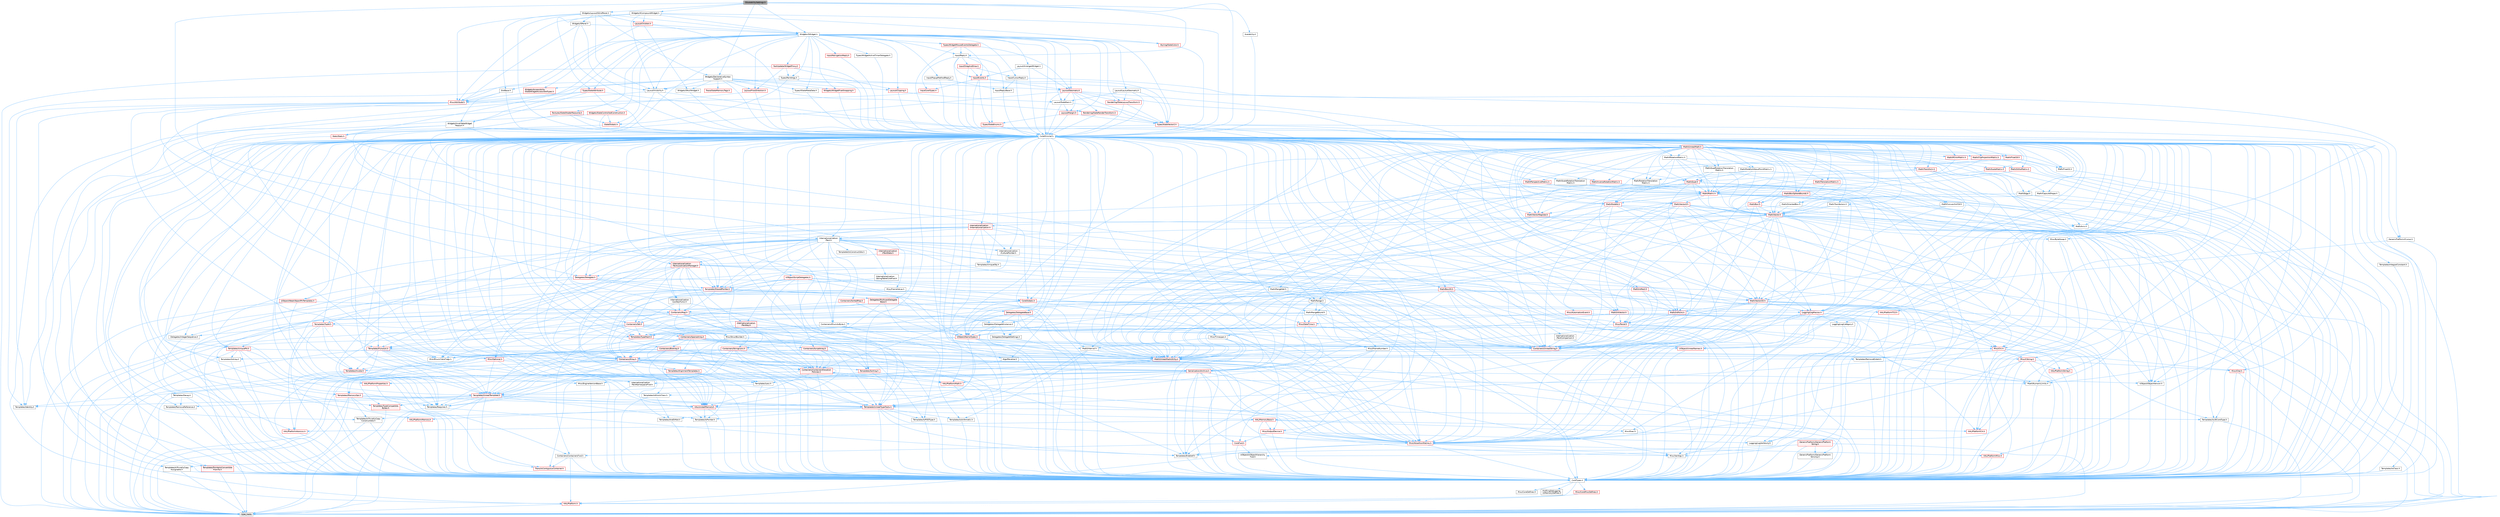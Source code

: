digraph "SScalabilitySettings.h"
{
 // INTERACTIVE_SVG=YES
 // LATEX_PDF_SIZE
  bgcolor="transparent";
  edge [fontname=Helvetica,fontsize=10,labelfontname=Helvetica,labelfontsize=10];
  node [fontname=Helvetica,fontsize=10,shape=box,height=0.2,width=0.4];
  Node1 [id="Node000001",label="SScalabilitySettings.h",height=0.2,width=0.4,color="gray40", fillcolor="grey60", style="filled", fontcolor="black",tooltip=" "];
  Node1 -> Node2 [id="edge1_Node000001_Node000002",color="steelblue1",style="solid",tooltip=" "];
  Node2 [id="Node000002",label="CoreMinimal.h",height=0.2,width=0.4,color="grey40", fillcolor="white", style="filled",URL="$d7/d67/CoreMinimal_8h.html",tooltip=" "];
  Node2 -> Node3 [id="edge2_Node000002_Node000003",color="steelblue1",style="solid",tooltip=" "];
  Node3 [id="Node000003",label="CoreTypes.h",height=0.2,width=0.4,color="grey40", fillcolor="white", style="filled",URL="$dc/dec/CoreTypes_8h.html",tooltip=" "];
  Node3 -> Node4 [id="edge3_Node000003_Node000004",color="steelblue1",style="solid",tooltip=" "];
  Node4 [id="Node000004",label="HAL/Platform.h",height=0.2,width=0.4,color="red", fillcolor="#FFF0F0", style="filled",URL="$d9/dd0/Platform_8h.html",tooltip=" "];
  Node4 -> Node7 [id="edge4_Node000004_Node000007",color="steelblue1",style="solid",tooltip=" "];
  Node7 [id="Node000007",label="type_traits",height=0.2,width=0.4,color="grey60", fillcolor="#E0E0E0", style="filled",tooltip=" "];
  Node3 -> Node14 [id="edge5_Node000003_Node000014",color="steelblue1",style="solid",tooltip=" "];
  Node14 [id="Node000014",label="ProfilingDebugging\l/UMemoryDefines.h",height=0.2,width=0.4,color="grey40", fillcolor="white", style="filled",URL="$d2/da2/UMemoryDefines_8h.html",tooltip=" "];
  Node3 -> Node15 [id="edge6_Node000003_Node000015",color="steelblue1",style="solid",tooltip=" "];
  Node15 [id="Node000015",label="Misc/CoreMiscDefines.h",height=0.2,width=0.4,color="red", fillcolor="#FFF0F0", style="filled",URL="$da/d38/CoreMiscDefines_8h.html",tooltip=" "];
  Node15 -> Node4 [id="edge7_Node000015_Node000004",color="steelblue1",style="solid",tooltip=" "];
  Node3 -> Node16 [id="edge8_Node000003_Node000016",color="steelblue1",style="solid",tooltip=" "];
  Node16 [id="Node000016",label="Misc/CoreDefines.h",height=0.2,width=0.4,color="grey40", fillcolor="white", style="filled",URL="$d3/dd2/CoreDefines_8h.html",tooltip=" "];
  Node2 -> Node17 [id="edge9_Node000002_Node000017",color="steelblue1",style="solid",tooltip=" "];
  Node17 [id="Node000017",label="CoreFwd.h",height=0.2,width=0.4,color="red", fillcolor="#FFF0F0", style="filled",URL="$d1/d1e/CoreFwd_8h.html",tooltip=" "];
  Node17 -> Node3 [id="edge10_Node000017_Node000003",color="steelblue1",style="solid",tooltip=" "];
  Node17 -> Node18 [id="edge11_Node000017_Node000018",color="steelblue1",style="solid",tooltip=" "];
  Node18 [id="Node000018",label="Containers/ContainersFwd.h",height=0.2,width=0.4,color="grey40", fillcolor="white", style="filled",URL="$d4/d0a/ContainersFwd_8h.html",tooltip=" "];
  Node18 -> Node4 [id="edge12_Node000018_Node000004",color="steelblue1",style="solid",tooltip=" "];
  Node18 -> Node3 [id="edge13_Node000018_Node000003",color="steelblue1",style="solid",tooltip=" "];
  Node18 -> Node19 [id="edge14_Node000018_Node000019",color="steelblue1",style="solid",tooltip=" "];
  Node19 [id="Node000019",label="Traits/IsContiguousContainer.h",height=0.2,width=0.4,color="red", fillcolor="#FFF0F0", style="filled",URL="$d5/d3c/IsContiguousContainer_8h.html",tooltip=" "];
  Node19 -> Node3 [id="edge15_Node000019_Node000003",color="steelblue1",style="solid",tooltip=" "];
  Node17 -> Node23 [id="edge16_Node000017_Node000023",color="steelblue1",style="solid",tooltip=" "];
  Node23 [id="Node000023",label="UObject/UObjectHierarchy\lFwd.h",height=0.2,width=0.4,color="grey40", fillcolor="white", style="filled",URL="$d3/d13/UObjectHierarchyFwd_8h.html",tooltip=" "];
  Node2 -> Node23 [id="edge17_Node000002_Node000023",color="steelblue1",style="solid",tooltip=" "];
  Node2 -> Node18 [id="edge18_Node000002_Node000018",color="steelblue1",style="solid",tooltip=" "];
  Node2 -> Node24 [id="edge19_Node000002_Node000024",color="steelblue1",style="solid",tooltip=" "];
  Node24 [id="Node000024",label="Misc/VarArgs.h",height=0.2,width=0.4,color="grey40", fillcolor="white", style="filled",URL="$d5/d6f/VarArgs_8h.html",tooltip=" "];
  Node24 -> Node3 [id="edge20_Node000024_Node000003",color="steelblue1",style="solid",tooltip=" "];
  Node2 -> Node25 [id="edge21_Node000002_Node000025",color="steelblue1",style="solid",tooltip=" "];
  Node25 [id="Node000025",label="Logging/LogVerbosity.h",height=0.2,width=0.4,color="grey40", fillcolor="white", style="filled",URL="$d2/d8f/LogVerbosity_8h.html",tooltip=" "];
  Node25 -> Node3 [id="edge22_Node000025_Node000003",color="steelblue1",style="solid",tooltip=" "];
  Node2 -> Node26 [id="edge23_Node000002_Node000026",color="steelblue1",style="solid",tooltip=" "];
  Node26 [id="Node000026",label="Misc/OutputDevice.h",height=0.2,width=0.4,color="red", fillcolor="#FFF0F0", style="filled",URL="$d7/d32/OutputDevice_8h.html",tooltip=" "];
  Node26 -> Node17 [id="edge24_Node000026_Node000017",color="steelblue1",style="solid",tooltip=" "];
  Node26 -> Node3 [id="edge25_Node000026_Node000003",color="steelblue1",style="solid",tooltip=" "];
  Node26 -> Node25 [id="edge26_Node000026_Node000025",color="steelblue1",style="solid",tooltip=" "];
  Node26 -> Node24 [id="edge27_Node000026_Node000024",color="steelblue1",style="solid",tooltip=" "];
  Node2 -> Node32 [id="edge28_Node000002_Node000032",color="steelblue1",style="solid",tooltip=" "];
  Node32 [id="Node000032",label="HAL/PlatformCrt.h",height=0.2,width=0.4,color="red", fillcolor="#FFF0F0", style="filled",URL="$d8/d75/PlatformCrt_8h.html",tooltip=" "];
  Node2 -> Node42 [id="edge29_Node000002_Node000042",color="steelblue1",style="solid",tooltip=" "];
  Node42 [id="Node000042",label="HAL/PlatformMisc.h",height=0.2,width=0.4,color="red", fillcolor="#FFF0F0", style="filled",URL="$d0/df5/PlatformMisc_8h.html",tooltip=" "];
  Node42 -> Node3 [id="edge30_Node000042_Node000003",color="steelblue1",style="solid",tooltip=" "];
  Node2 -> Node61 [id="edge31_Node000002_Node000061",color="steelblue1",style="solid",tooltip=" "];
  Node61 [id="Node000061",label="Misc/AssertionMacros.h",height=0.2,width=0.4,color="red", fillcolor="#FFF0F0", style="filled",URL="$d0/dfa/AssertionMacros_8h.html",tooltip=" "];
  Node61 -> Node3 [id="edge32_Node000061_Node000003",color="steelblue1",style="solid",tooltip=" "];
  Node61 -> Node4 [id="edge33_Node000061_Node000004",color="steelblue1",style="solid",tooltip=" "];
  Node61 -> Node42 [id="edge34_Node000061_Node000042",color="steelblue1",style="solid",tooltip=" "];
  Node61 -> Node62 [id="edge35_Node000061_Node000062",color="steelblue1",style="solid",tooltip=" "];
  Node62 [id="Node000062",label="Templates/EnableIf.h",height=0.2,width=0.4,color="grey40", fillcolor="white", style="filled",URL="$d7/d60/EnableIf_8h.html",tooltip=" "];
  Node62 -> Node3 [id="edge36_Node000062_Node000003",color="steelblue1",style="solid",tooltip=" "];
  Node61 -> Node24 [id="edge37_Node000061_Node000024",color="steelblue1",style="solid",tooltip=" "];
  Node2 -> Node70 [id="edge38_Node000002_Node000070",color="steelblue1",style="solid",tooltip=" "];
  Node70 [id="Node000070",label="Templates/IsPointer.h",height=0.2,width=0.4,color="grey40", fillcolor="white", style="filled",URL="$d7/d05/IsPointer_8h.html",tooltip=" "];
  Node70 -> Node3 [id="edge39_Node000070_Node000003",color="steelblue1",style="solid",tooltip=" "];
  Node2 -> Node71 [id="edge40_Node000002_Node000071",color="steelblue1",style="solid",tooltip=" "];
  Node71 [id="Node000071",label="HAL/PlatformMemory.h",height=0.2,width=0.4,color="red", fillcolor="#FFF0F0", style="filled",URL="$de/d68/PlatformMemory_8h.html",tooltip=" "];
  Node71 -> Node3 [id="edge41_Node000071_Node000003",color="steelblue1",style="solid",tooltip=" "];
  Node2 -> Node54 [id="edge42_Node000002_Node000054",color="steelblue1",style="solid",tooltip=" "];
  Node54 [id="Node000054",label="HAL/PlatformAtomics.h",height=0.2,width=0.4,color="red", fillcolor="#FFF0F0", style="filled",URL="$d3/d36/PlatformAtomics_8h.html",tooltip=" "];
  Node54 -> Node3 [id="edge43_Node000054_Node000003",color="steelblue1",style="solid",tooltip=" "];
  Node2 -> Node76 [id="edge44_Node000002_Node000076",color="steelblue1",style="solid",tooltip=" "];
  Node76 [id="Node000076",label="Misc/Exec.h",height=0.2,width=0.4,color="grey40", fillcolor="white", style="filled",URL="$de/ddb/Exec_8h.html",tooltip=" "];
  Node76 -> Node3 [id="edge45_Node000076_Node000003",color="steelblue1",style="solid",tooltip=" "];
  Node76 -> Node61 [id="edge46_Node000076_Node000061",color="steelblue1",style="solid",tooltip=" "];
  Node2 -> Node77 [id="edge47_Node000002_Node000077",color="steelblue1",style="solid",tooltip=" "];
  Node77 [id="Node000077",label="HAL/MemoryBase.h",height=0.2,width=0.4,color="red", fillcolor="#FFF0F0", style="filled",URL="$d6/d9f/MemoryBase_8h.html",tooltip=" "];
  Node77 -> Node3 [id="edge48_Node000077_Node000003",color="steelblue1",style="solid",tooltip=" "];
  Node77 -> Node54 [id="edge49_Node000077_Node000054",color="steelblue1",style="solid",tooltip=" "];
  Node77 -> Node32 [id="edge50_Node000077_Node000032",color="steelblue1",style="solid",tooltip=" "];
  Node77 -> Node76 [id="edge51_Node000077_Node000076",color="steelblue1",style="solid",tooltip=" "];
  Node77 -> Node26 [id="edge52_Node000077_Node000026",color="steelblue1",style="solid",tooltip=" "];
  Node2 -> Node87 [id="edge53_Node000002_Node000087",color="steelblue1",style="solid",tooltip=" "];
  Node87 [id="Node000087",label="HAL/UnrealMemory.h",height=0.2,width=0.4,color="red", fillcolor="#FFF0F0", style="filled",URL="$d9/d96/UnrealMemory_8h.html",tooltip=" "];
  Node87 -> Node3 [id="edge54_Node000087_Node000003",color="steelblue1",style="solid",tooltip=" "];
  Node87 -> Node77 [id="edge55_Node000087_Node000077",color="steelblue1",style="solid",tooltip=" "];
  Node87 -> Node71 [id="edge56_Node000087_Node000071",color="steelblue1",style="solid",tooltip=" "];
  Node87 -> Node70 [id="edge57_Node000087_Node000070",color="steelblue1",style="solid",tooltip=" "];
  Node2 -> Node89 [id="edge58_Node000002_Node000089",color="steelblue1",style="solid",tooltip=" "];
  Node89 [id="Node000089",label="Templates/IsArithmetic.h",height=0.2,width=0.4,color="grey40", fillcolor="white", style="filled",URL="$d2/d5d/IsArithmetic_8h.html",tooltip=" "];
  Node89 -> Node3 [id="edge59_Node000089_Node000003",color="steelblue1",style="solid",tooltip=" "];
  Node2 -> Node83 [id="edge60_Node000002_Node000083",color="steelblue1",style="solid",tooltip=" "];
  Node83 [id="Node000083",label="Templates/AndOrNot.h",height=0.2,width=0.4,color="grey40", fillcolor="white", style="filled",URL="$db/d0a/AndOrNot_8h.html",tooltip=" "];
  Node83 -> Node3 [id="edge61_Node000083_Node000003",color="steelblue1",style="solid",tooltip=" "];
  Node2 -> Node90 [id="edge62_Node000002_Node000090",color="steelblue1",style="solid",tooltip=" "];
  Node90 [id="Node000090",label="Templates/IsPODType.h",height=0.2,width=0.4,color="grey40", fillcolor="white", style="filled",URL="$d7/db1/IsPODType_8h.html",tooltip=" "];
  Node90 -> Node3 [id="edge63_Node000090_Node000003",color="steelblue1",style="solid",tooltip=" "];
  Node2 -> Node91 [id="edge64_Node000002_Node000091",color="steelblue1",style="solid",tooltip=" "];
  Node91 [id="Node000091",label="Templates/IsUECoreType.h",height=0.2,width=0.4,color="grey40", fillcolor="white", style="filled",URL="$d1/db8/IsUECoreType_8h.html",tooltip=" "];
  Node91 -> Node3 [id="edge65_Node000091_Node000003",color="steelblue1",style="solid",tooltip=" "];
  Node91 -> Node7 [id="edge66_Node000091_Node000007",color="steelblue1",style="solid",tooltip=" "];
  Node2 -> Node84 [id="edge67_Node000002_Node000084",color="steelblue1",style="solid",tooltip=" "];
  Node84 [id="Node000084",label="Templates/IsTriviallyCopy\lConstructible.h",height=0.2,width=0.4,color="grey40", fillcolor="white", style="filled",URL="$d3/d78/IsTriviallyCopyConstructible_8h.html",tooltip=" "];
  Node84 -> Node3 [id="edge68_Node000084_Node000003",color="steelblue1",style="solid",tooltip=" "];
  Node84 -> Node7 [id="edge69_Node000084_Node000007",color="steelblue1",style="solid",tooltip=" "];
  Node2 -> Node92 [id="edge70_Node000002_Node000092",color="steelblue1",style="solid",tooltip=" "];
  Node92 [id="Node000092",label="Templates/UnrealTypeTraits.h",height=0.2,width=0.4,color="red", fillcolor="#FFF0F0", style="filled",URL="$d2/d2d/UnrealTypeTraits_8h.html",tooltip=" "];
  Node92 -> Node3 [id="edge71_Node000092_Node000003",color="steelblue1",style="solid",tooltip=" "];
  Node92 -> Node70 [id="edge72_Node000092_Node000070",color="steelblue1",style="solid",tooltip=" "];
  Node92 -> Node61 [id="edge73_Node000092_Node000061",color="steelblue1",style="solid",tooltip=" "];
  Node92 -> Node83 [id="edge74_Node000092_Node000083",color="steelblue1",style="solid",tooltip=" "];
  Node92 -> Node62 [id="edge75_Node000092_Node000062",color="steelblue1",style="solid",tooltip=" "];
  Node92 -> Node89 [id="edge76_Node000092_Node000089",color="steelblue1",style="solid",tooltip=" "];
  Node92 -> Node90 [id="edge77_Node000092_Node000090",color="steelblue1",style="solid",tooltip=" "];
  Node92 -> Node91 [id="edge78_Node000092_Node000091",color="steelblue1",style="solid",tooltip=" "];
  Node92 -> Node84 [id="edge79_Node000092_Node000084",color="steelblue1",style="solid",tooltip=" "];
  Node2 -> Node62 [id="edge80_Node000002_Node000062",color="steelblue1",style="solid",tooltip=" "];
  Node2 -> Node94 [id="edge81_Node000002_Node000094",color="steelblue1",style="solid",tooltip=" "];
  Node94 [id="Node000094",label="Templates/RemoveReference.h",height=0.2,width=0.4,color="grey40", fillcolor="white", style="filled",URL="$da/dbe/RemoveReference_8h.html",tooltip=" "];
  Node94 -> Node3 [id="edge82_Node000094_Node000003",color="steelblue1",style="solid",tooltip=" "];
  Node2 -> Node95 [id="edge83_Node000002_Node000095",color="steelblue1",style="solid",tooltip=" "];
  Node95 [id="Node000095",label="Templates/IntegralConstant.h",height=0.2,width=0.4,color="grey40", fillcolor="white", style="filled",URL="$db/d1b/IntegralConstant_8h.html",tooltip=" "];
  Node95 -> Node3 [id="edge84_Node000095_Node000003",color="steelblue1",style="solid",tooltip=" "];
  Node2 -> Node96 [id="edge85_Node000002_Node000096",color="steelblue1",style="solid",tooltip=" "];
  Node96 [id="Node000096",label="Templates/IsClass.h",height=0.2,width=0.4,color="grey40", fillcolor="white", style="filled",URL="$db/dcb/IsClass_8h.html",tooltip=" "];
  Node96 -> Node3 [id="edge86_Node000096_Node000003",color="steelblue1",style="solid",tooltip=" "];
  Node2 -> Node97 [id="edge87_Node000002_Node000097",color="steelblue1",style="solid",tooltip=" "];
  Node97 [id="Node000097",label="Templates/TypeCompatible\lBytes.h",height=0.2,width=0.4,color="red", fillcolor="#FFF0F0", style="filled",URL="$df/d0a/TypeCompatibleBytes_8h.html",tooltip=" "];
  Node97 -> Node3 [id="edge88_Node000097_Node000003",color="steelblue1",style="solid",tooltip=" "];
  Node97 -> Node7 [id="edge89_Node000097_Node000007",color="steelblue1",style="solid",tooltip=" "];
  Node2 -> Node19 [id="edge90_Node000002_Node000019",color="steelblue1",style="solid",tooltip=" "];
  Node2 -> Node98 [id="edge91_Node000002_Node000098",color="steelblue1",style="solid",tooltip=" "];
  Node98 [id="Node000098",label="Templates/UnrealTemplate.h",height=0.2,width=0.4,color="red", fillcolor="#FFF0F0", style="filled",URL="$d4/d24/UnrealTemplate_8h.html",tooltip=" "];
  Node98 -> Node3 [id="edge92_Node000098_Node000003",color="steelblue1",style="solid",tooltip=" "];
  Node98 -> Node70 [id="edge93_Node000098_Node000070",color="steelblue1",style="solid",tooltip=" "];
  Node98 -> Node87 [id="edge94_Node000098_Node000087",color="steelblue1",style="solid",tooltip=" "];
  Node98 -> Node92 [id="edge95_Node000098_Node000092",color="steelblue1",style="solid",tooltip=" "];
  Node98 -> Node94 [id="edge96_Node000098_Node000094",color="steelblue1",style="solid",tooltip=" "];
  Node98 -> Node64 [id="edge97_Node000098_Node000064",color="steelblue1",style="solid",tooltip=" "];
  Node64 [id="Node000064",label="Templates/Requires.h",height=0.2,width=0.4,color="grey40", fillcolor="white", style="filled",URL="$dc/d96/Requires_8h.html",tooltip=" "];
  Node64 -> Node62 [id="edge98_Node000064_Node000062",color="steelblue1",style="solid",tooltip=" "];
  Node64 -> Node7 [id="edge99_Node000064_Node000007",color="steelblue1",style="solid",tooltip=" "];
  Node98 -> Node97 [id="edge100_Node000098_Node000097",color="steelblue1",style="solid",tooltip=" "];
  Node98 -> Node65 [id="edge101_Node000098_Node000065",color="steelblue1",style="solid",tooltip=" "];
  Node65 [id="Node000065",label="Templates/Identity.h",height=0.2,width=0.4,color="grey40", fillcolor="white", style="filled",URL="$d0/dd5/Identity_8h.html",tooltip=" "];
  Node98 -> Node19 [id="edge102_Node000098_Node000019",color="steelblue1",style="solid",tooltip=" "];
  Node98 -> Node7 [id="edge103_Node000098_Node000007",color="steelblue1",style="solid",tooltip=" "];
  Node2 -> Node47 [id="edge104_Node000002_Node000047",color="steelblue1",style="solid",tooltip=" "];
  Node47 [id="Node000047",label="Math/NumericLimits.h",height=0.2,width=0.4,color="grey40", fillcolor="white", style="filled",URL="$df/d1b/NumericLimits_8h.html",tooltip=" "];
  Node47 -> Node3 [id="edge105_Node000047_Node000003",color="steelblue1",style="solid",tooltip=" "];
  Node2 -> Node102 [id="edge106_Node000002_Node000102",color="steelblue1",style="solid",tooltip=" "];
  Node102 [id="Node000102",label="HAL/PlatformMath.h",height=0.2,width=0.4,color="red", fillcolor="#FFF0F0", style="filled",URL="$dc/d53/PlatformMath_8h.html",tooltip=" "];
  Node102 -> Node3 [id="edge107_Node000102_Node000003",color="steelblue1",style="solid",tooltip=" "];
  Node2 -> Node85 [id="edge108_Node000002_Node000085",color="steelblue1",style="solid",tooltip=" "];
  Node85 [id="Node000085",label="Templates/IsTriviallyCopy\lAssignable.h",height=0.2,width=0.4,color="grey40", fillcolor="white", style="filled",URL="$d2/df2/IsTriviallyCopyAssignable_8h.html",tooltip=" "];
  Node85 -> Node3 [id="edge109_Node000085_Node000003",color="steelblue1",style="solid",tooltip=" "];
  Node85 -> Node7 [id="edge110_Node000085_Node000007",color="steelblue1",style="solid",tooltip=" "];
  Node2 -> Node110 [id="edge111_Node000002_Node000110",color="steelblue1",style="solid",tooltip=" "];
  Node110 [id="Node000110",label="Templates/MemoryOps.h",height=0.2,width=0.4,color="red", fillcolor="#FFF0F0", style="filled",URL="$db/dea/MemoryOps_8h.html",tooltip=" "];
  Node110 -> Node3 [id="edge112_Node000110_Node000003",color="steelblue1",style="solid",tooltip=" "];
  Node110 -> Node87 [id="edge113_Node000110_Node000087",color="steelblue1",style="solid",tooltip=" "];
  Node110 -> Node85 [id="edge114_Node000110_Node000085",color="steelblue1",style="solid",tooltip=" "];
  Node110 -> Node84 [id="edge115_Node000110_Node000084",color="steelblue1",style="solid",tooltip=" "];
  Node110 -> Node64 [id="edge116_Node000110_Node000064",color="steelblue1",style="solid",tooltip=" "];
  Node110 -> Node92 [id="edge117_Node000110_Node000092",color="steelblue1",style="solid",tooltip=" "];
  Node110 -> Node7 [id="edge118_Node000110_Node000007",color="steelblue1",style="solid",tooltip=" "];
  Node2 -> Node111 [id="edge119_Node000002_Node000111",color="steelblue1",style="solid",tooltip=" "];
  Node111 [id="Node000111",label="Containers/ContainerAllocation\lPolicies.h",height=0.2,width=0.4,color="red", fillcolor="#FFF0F0", style="filled",URL="$d7/dff/ContainerAllocationPolicies_8h.html",tooltip=" "];
  Node111 -> Node3 [id="edge120_Node000111_Node000003",color="steelblue1",style="solid",tooltip=" "];
  Node111 -> Node111 [id="edge121_Node000111_Node000111",color="steelblue1",style="solid",tooltip=" "];
  Node111 -> Node102 [id="edge122_Node000111_Node000102",color="steelblue1",style="solid",tooltip=" "];
  Node111 -> Node87 [id="edge123_Node000111_Node000087",color="steelblue1",style="solid",tooltip=" "];
  Node111 -> Node47 [id="edge124_Node000111_Node000047",color="steelblue1",style="solid",tooltip=" "];
  Node111 -> Node61 [id="edge125_Node000111_Node000061",color="steelblue1",style="solid",tooltip=" "];
  Node111 -> Node110 [id="edge126_Node000111_Node000110",color="steelblue1",style="solid",tooltip=" "];
  Node111 -> Node97 [id="edge127_Node000111_Node000097",color="steelblue1",style="solid",tooltip=" "];
  Node111 -> Node7 [id="edge128_Node000111_Node000007",color="steelblue1",style="solid",tooltip=" "];
  Node2 -> Node114 [id="edge129_Node000002_Node000114",color="steelblue1",style="solid",tooltip=" "];
  Node114 [id="Node000114",label="Templates/IsEnumClass.h",height=0.2,width=0.4,color="grey40", fillcolor="white", style="filled",URL="$d7/d15/IsEnumClass_8h.html",tooltip=" "];
  Node114 -> Node3 [id="edge130_Node000114_Node000003",color="steelblue1",style="solid",tooltip=" "];
  Node114 -> Node83 [id="edge131_Node000114_Node000083",color="steelblue1",style="solid",tooltip=" "];
  Node2 -> Node115 [id="edge132_Node000002_Node000115",color="steelblue1",style="solid",tooltip=" "];
  Node115 [id="Node000115",label="HAL/PlatformProperties.h",height=0.2,width=0.4,color="red", fillcolor="#FFF0F0", style="filled",URL="$d9/db0/PlatformProperties_8h.html",tooltip=" "];
  Node115 -> Node3 [id="edge133_Node000115_Node000003",color="steelblue1",style="solid",tooltip=" "];
  Node2 -> Node118 [id="edge134_Node000002_Node000118",color="steelblue1",style="solid",tooltip=" "];
  Node118 [id="Node000118",label="Misc/EngineVersionBase.h",height=0.2,width=0.4,color="grey40", fillcolor="white", style="filled",URL="$d5/d2b/EngineVersionBase_8h.html",tooltip=" "];
  Node118 -> Node3 [id="edge135_Node000118_Node000003",color="steelblue1",style="solid",tooltip=" "];
  Node2 -> Node119 [id="edge136_Node000002_Node000119",color="steelblue1",style="solid",tooltip=" "];
  Node119 [id="Node000119",label="Internationalization\l/TextNamespaceFwd.h",height=0.2,width=0.4,color="grey40", fillcolor="white", style="filled",URL="$d8/d97/TextNamespaceFwd_8h.html",tooltip=" "];
  Node119 -> Node3 [id="edge137_Node000119_Node000003",color="steelblue1",style="solid",tooltip=" "];
  Node2 -> Node120 [id="edge138_Node000002_Node000120",color="steelblue1",style="solid",tooltip=" "];
  Node120 [id="Node000120",label="Serialization/Archive.h",height=0.2,width=0.4,color="red", fillcolor="#FFF0F0", style="filled",URL="$d7/d3b/Archive_8h.html",tooltip=" "];
  Node120 -> Node17 [id="edge139_Node000120_Node000017",color="steelblue1",style="solid",tooltip=" "];
  Node120 -> Node3 [id="edge140_Node000120_Node000003",color="steelblue1",style="solid",tooltip=" "];
  Node120 -> Node115 [id="edge141_Node000120_Node000115",color="steelblue1",style="solid",tooltip=" "];
  Node120 -> Node119 [id="edge142_Node000120_Node000119",color="steelblue1",style="solid",tooltip=" "];
  Node120 -> Node61 [id="edge143_Node000120_Node000061",color="steelblue1",style="solid",tooltip=" "];
  Node120 -> Node118 [id="edge144_Node000120_Node000118",color="steelblue1",style="solid",tooltip=" "];
  Node120 -> Node24 [id="edge145_Node000120_Node000024",color="steelblue1",style="solid",tooltip=" "];
  Node120 -> Node62 [id="edge146_Node000120_Node000062",color="steelblue1",style="solid",tooltip=" "];
  Node120 -> Node114 [id="edge147_Node000120_Node000114",color="steelblue1",style="solid",tooltip=" "];
  Node120 -> Node98 [id="edge148_Node000120_Node000098",color="steelblue1",style="solid",tooltip=" "];
  Node120 -> Node123 [id="edge149_Node000120_Node000123",color="steelblue1",style="solid",tooltip=" "];
  Node123 [id="Node000123",label="UObject/ObjectVersion.h",height=0.2,width=0.4,color="grey40", fillcolor="white", style="filled",URL="$da/d63/ObjectVersion_8h.html",tooltip=" "];
  Node123 -> Node3 [id="edge150_Node000123_Node000003",color="steelblue1",style="solid",tooltip=" "];
  Node2 -> Node124 [id="edge151_Node000002_Node000124",color="steelblue1",style="solid",tooltip=" "];
  Node124 [id="Node000124",label="Templates/Less.h",height=0.2,width=0.4,color="grey40", fillcolor="white", style="filled",URL="$de/dc8/Less_8h.html",tooltip=" "];
  Node124 -> Node3 [id="edge152_Node000124_Node000003",color="steelblue1",style="solid",tooltip=" "];
  Node124 -> Node98 [id="edge153_Node000124_Node000098",color="steelblue1",style="solid",tooltip=" "];
  Node2 -> Node125 [id="edge154_Node000002_Node000125",color="steelblue1",style="solid",tooltip=" "];
  Node125 [id="Node000125",label="Templates/Sorting.h",height=0.2,width=0.4,color="red", fillcolor="#FFF0F0", style="filled",URL="$d3/d9e/Sorting_8h.html",tooltip=" "];
  Node125 -> Node3 [id="edge155_Node000125_Node000003",color="steelblue1",style="solid",tooltip=" "];
  Node125 -> Node102 [id="edge156_Node000125_Node000102",color="steelblue1",style="solid",tooltip=" "];
  Node125 -> Node124 [id="edge157_Node000125_Node000124",color="steelblue1",style="solid",tooltip=" "];
  Node2 -> Node136 [id="edge158_Node000002_Node000136",color="steelblue1",style="solid",tooltip=" "];
  Node136 [id="Node000136",label="Misc/Char.h",height=0.2,width=0.4,color="red", fillcolor="#FFF0F0", style="filled",URL="$d0/d58/Char_8h.html",tooltip=" "];
  Node136 -> Node3 [id="edge159_Node000136_Node000003",color="steelblue1",style="solid",tooltip=" "];
  Node136 -> Node7 [id="edge160_Node000136_Node000007",color="steelblue1",style="solid",tooltip=" "];
  Node2 -> Node139 [id="edge161_Node000002_Node000139",color="steelblue1",style="solid",tooltip=" "];
  Node139 [id="Node000139",label="GenericPlatform/GenericPlatform\lStricmp.h",height=0.2,width=0.4,color="grey40", fillcolor="white", style="filled",URL="$d2/d86/GenericPlatformStricmp_8h.html",tooltip=" "];
  Node139 -> Node3 [id="edge162_Node000139_Node000003",color="steelblue1",style="solid",tooltip=" "];
  Node2 -> Node140 [id="edge163_Node000002_Node000140",color="steelblue1",style="solid",tooltip=" "];
  Node140 [id="Node000140",label="GenericPlatform/GenericPlatform\lString.h",height=0.2,width=0.4,color="red", fillcolor="#FFF0F0", style="filled",URL="$dd/d20/GenericPlatformString_8h.html",tooltip=" "];
  Node140 -> Node3 [id="edge164_Node000140_Node000003",color="steelblue1",style="solid",tooltip=" "];
  Node140 -> Node139 [id="edge165_Node000140_Node000139",color="steelblue1",style="solid",tooltip=" "];
  Node140 -> Node62 [id="edge166_Node000140_Node000062",color="steelblue1",style="solid",tooltip=" "];
  Node140 -> Node7 [id="edge167_Node000140_Node000007",color="steelblue1",style="solid",tooltip=" "];
  Node2 -> Node73 [id="edge168_Node000002_Node000073",color="steelblue1",style="solid",tooltip=" "];
  Node73 [id="Node000073",label="HAL/PlatformString.h",height=0.2,width=0.4,color="red", fillcolor="#FFF0F0", style="filled",URL="$db/db5/PlatformString_8h.html",tooltip=" "];
  Node73 -> Node3 [id="edge169_Node000073_Node000003",color="steelblue1",style="solid",tooltip=" "];
  Node2 -> Node143 [id="edge170_Node000002_Node000143",color="steelblue1",style="solid",tooltip=" "];
  Node143 [id="Node000143",label="Misc/CString.h",height=0.2,width=0.4,color="red", fillcolor="#FFF0F0", style="filled",URL="$d2/d49/CString_8h.html",tooltip=" "];
  Node143 -> Node3 [id="edge171_Node000143_Node000003",color="steelblue1",style="solid",tooltip=" "];
  Node143 -> Node32 [id="edge172_Node000143_Node000032",color="steelblue1",style="solid",tooltip=" "];
  Node143 -> Node73 [id="edge173_Node000143_Node000073",color="steelblue1",style="solid",tooltip=" "];
  Node143 -> Node61 [id="edge174_Node000143_Node000061",color="steelblue1",style="solid",tooltip=" "];
  Node143 -> Node136 [id="edge175_Node000143_Node000136",color="steelblue1",style="solid",tooltip=" "];
  Node143 -> Node24 [id="edge176_Node000143_Node000024",color="steelblue1",style="solid",tooltip=" "];
  Node2 -> Node144 [id="edge177_Node000002_Node000144",color="steelblue1",style="solid",tooltip=" "];
  Node144 [id="Node000144",label="Misc/Crc.h",height=0.2,width=0.4,color="red", fillcolor="#FFF0F0", style="filled",URL="$d4/dd2/Crc_8h.html",tooltip=" "];
  Node144 -> Node3 [id="edge178_Node000144_Node000003",color="steelblue1",style="solid",tooltip=" "];
  Node144 -> Node73 [id="edge179_Node000144_Node000073",color="steelblue1",style="solid",tooltip=" "];
  Node144 -> Node61 [id="edge180_Node000144_Node000061",color="steelblue1",style="solid",tooltip=" "];
  Node144 -> Node143 [id="edge181_Node000144_Node000143",color="steelblue1",style="solid",tooltip=" "];
  Node144 -> Node136 [id="edge182_Node000144_Node000136",color="steelblue1",style="solid",tooltip=" "];
  Node144 -> Node92 [id="edge183_Node000144_Node000092",color="steelblue1",style="solid",tooltip=" "];
  Node2 -> Node135 [id="edge184_Node000002_Node000135",color="steelblue1",style="solid",tooltip=" "];
  Node135 [id="Node000135",label="Math/UnrealMathUtility.h",height=0.2,width=0.4,color="red", fillcolor="#FFF0F0", style="filled",URL="$db/db8/UnrealMathUtility_8h.html",tooltip=" "];
  Node135 -> Node3 [id="edge185_Node000135_Node000003",color="steelblue1",style="solid",tooltip=" "];
  Node135 -> Node61 [id="edge186_Node000135_Node000061",color="steelblue1",style="solid",tooltip=" "];
  Node135 -> Node102 [id="edge187_Node000135_Node000102",color="steelblue1",style="solid",tooltip=" "];
  Node135 -> Node65 [id="edge188_Node000135_Node000065",color="steelblue1",style="solid",tooltip=" "];
  Node135 -> Node64 [id="edge189_Node000135_Node000064",color="steelblue1",style="solid",tooltip=" "];
  Node2 -> Node145 [id="edge190_Node000002_Node000145",color="steelblue1",style="solid",tooltip=" "];
  Node145 [id="Node000145",label="Containers/UnrealString.h",height=0.2,width=0.4,color="red", fillcolor="#FFF0F0", style="filled",URL="$d5/dba/UnrealString_8h.html",tooltip=" "];
  Node2 -> Node149 [id="edge191_Node000002_Node000149",color="steelblue1",style="solid",tooltip=" "];
  Node149 [id="Node000149",label="Containers/Array.h",height=0.2,width=0.4,color="red", fillcolor="#FFF0F0", style="filled",URL="$df/dd0/Array_8h.html",tooltip=" "];
  Node149 -> Node3 [id="edge192_Node000149_Node000003",color="steelblue1",style="solid",tooltip=" "];
  Node149 -> Node61 [id="edge193_Node000149_Node000061",color="steelblue1",style="solid",tooltip=" "];
  Node149 -> Node87 [id="edge194_Node000149_Node000087",color="steelblue1",style="solid",tooltip=" "];
  Node149 -> Node92 [id="edge195_Node000149_Node000092",color="steelblue1",style="solid",tooltip=" "];
  Node149 -> Node98 [id="edge196_Node000149_Node000098",color="steelblue1",style="solid",tooltip=" "];
  Node149 -> Node111 [id="edge197_Node000149_Node000111",color="steelblue1",style="solid",tooltip=" "];
  Node149 -> Node120 [id="edge198_Node000149_Node000120",color="steelblue1",style="solid",tooltip=" "];
  Node149 -> Node128 [id="edge199_Node000149_Node000128",color="steelblue1",style="solid",tooltip=" "];
  Node128 [id="Node000128",label="Templates/Invoke.h",height=0.2,width=0.4,color="red", fillcolor="#FFF0F0", style="filled",URL="$d7/deb/Invoke_8h.html",tooltip=" "];
  Node128 -> Node3 [id="edge200_Node000128_Node000003",color="steelblue1",style="solid",tooltip=" "];
  Node128 -> Node98 [id="edge201_Node000128_Node000098",color="steelblue1",style="solid",tooltip=" "];
  Node128 -> Node7 [id="edge202_Node000128_Node000007",color="steelblue1",style="solid",tooltip=" "];
  Node149 -> Node124 [id="edge203_Node000149_Node000124",color="steelblue1",style="solid",tooltip=" "];
  Node149 -> Node64 [id="edge204_Node000149_Node000064",color="steelblue1",style="solid",tooltip=" "];
  Node149 -> Node125 [id="edge205_Node000149_Node000125",color="steelblue1",style="solid",tooltip=" "];
  Node149 -> Node172 [id="edge206_Node000149_Node000172",color="steelblue1",style="solid",tooltip=" "];
  Node172 [id="Node000172",label="Templates/AlignmentTemplates.h",height=0.2,width=0.4,color="red", fillcolor="#FFF0F0", style="filled",URL="$dd/d32/AlignmentTemplates_8h.html",tooltip=" "];
  Node172 -> Node3 [id="edge207_Node000172_Node000003",color="steelblue1",style="solid",tooltip=" "];
  Node172 -> Node70 [id="edge208_Node000172_Node000070",color="steelblue1",style="solid",tooltip=" "];
  Node149 -> Node7 [id="edge209_Node000149_Node000007",color="steelblue1",style="solid",tooltip=" "];
  Node2 -> Node173 [id="edge210_Node000002_Node000173",color="steelblue1",style="solid",tooltip=" "];
  Node173 [id="Node000173",label="Misc/FrameNumber.h",height=0.2,width=0.4,color="grey40", fillcolor="white", style="filled",URL="$dd/dbd/FrameNumber_8h.html",tooltip=" "];
  Node173 -> Node3 [id="edge211_Node000173_Node000003",color="steelblue1",style="solid",tooltip=" "];
  Node173 -> Node47 [id="edge212_Node000173_Node000047",color="steelblue1",style="solid",tooltip=" "];
  Node173 -> Node135 [id="edge213_Node000173_Node000135",color="steelblue1",style="solid",tooltip=" "];
  Node173 -> Node62 [id="edge214_Node000173_Node000062",color="steelblue1",style="solid",tooltip=" "];
  Node173 -> Node92 [id="edge215_Node000173_Node000092",color="steelblue1",style="solid",tooltip=" "];
  Node2 -> Node174 [id="edge216_Node000002_Node000174",color="steelblue1",style="solid",tooltip=" "];
  Node174 [id="Node000174",label="Misc/Timespan.h",height=0.2,width=0.4,color="grey40", fillcolor="white", style="filled",URL="$da/dd9/Timespan_8h.html",tooltip=" "];
  Node174 -> Node3 [id="edge217_Node000174_Node000003",color="steelblue1",style="solid",tooltip=" "];
  Node174 -> Node175 [id="edge218_Node000174_Node000175",color="steelblue1",style="solid",tooltip=" "];
  Node175 [id="Node000175",label="Math/Interval.h",height=0.2,width=0.4,color="grey40", fillcolor="white", style="filled",URL="$d1/d55/Interval_8h.html",tooltip=" "];
  Node175 -> Node3 [id="edge219_Node000175_Node000003",color="steelblue1",style="solid",tooltip=" "];
  Node175 -> Node89 [id="edge220_Node000175_Node000089",color="steelblue1",style="solid",tooltip=" "];
  Node175 -> Node92 [id="edge221_Node000175_Node000092",color="steelblue1",style="solid",tooltip=" "];
  Node175 -> Node47 [id="edge222_Node000175_Node000047",color="steelblue1",style="solid",tooltip=" "];
  Node175 -> Node135 [id="edge223_Node000175_Node000135",color="steelblue1",style="solid",tooltip=" "];
  Node174 -> Node135 [id="edge224_Node000174_Node000135",color="steelblue1",style="solid",tooltip=" "];
  Node174 -> Node61 [id="edge225_Node000174_Node000061",color="steelblue1",style="solid",tooltip=" "];
  Node2 -> Node176 [id="edge226_Node000002_Node000176",color="steelblue1",style="solid",tooltip=" "];
  Node176 [id="Node000176",label="Containers/StringConv.h",height=0.2,width=0.4,color="red", fillcolor="#FFF0F0", style="filled",URL="$d3/ddf/StringConv_8h.html",tooltip=" "];
  Node176 -> Node3 [id="edge227_Node000176_Node000003",color="steelblue1",style="solid",tooltip=" "];
  Node176 -> Node61 [id="edge228_Node000176_Node000061",color="steelblue1",style="solid",tooltip=" "];
  Node176 -> Node111 [id="edge229_Node000176_Node000111",color="steelblue1",style="solid",tooltip=" "];
  Node176 -> Node149 [id="edge230_Node000176_Node000149",color="steelblue1",style="solid",tooltip=" "];
  Node176 -> Node143 [id="edge231_Node000176_Node000143",color="steelblue1",style="solid",tooltip=" "];
  Node176 -> Node177 [id="edge232_Node000176_Node000177",color="steelblue1",style="solid",tooltip=" "];
  Node177 [id="Node000177",label="Templates/IsArray.h",height=0.2,width=0.4,color="grey40", fillcolor="white", style="filled",URL="$d8/d8d/IsArray_8h.html",tooltip=" "];
  Node177 -> Node3 [id="edge233_Node000177_Node000003",color="steelblue1",style="solid",tooltip=" "];
  Node176 -> Node98 [id="edge234_Node000176_Node000098",color="steelblue1",style="solid",tooltip=" "];
  Node176 -> Node92 [id="edge235_Node000176_Node000092",color="steelblue1",style="solid",tooltip=" "];
  Node176 -> Node19 [id="edge236_Node000176_Node000019",color="steelblue1",style="solid",tooltip=" "];
  Node176 -> Node7 [id="edge237_Node000176_Node000007",color="steelblue1",style="solid",tooltip=" "];
  Node2 -> Node178 [id="edge238_Node000002_Node000178",color="steelblue1",style="solid",tooltip=" "];
  Node178 [id="Node000178",label="UObject/UnrealNames.h",height=0.2,width=0.4,color="red", fillcolor="#FFF0F0", style="filled",URL="$d8/db1/UnrealNames_8h.html",tooltip=" "];
  Node178 -> Node3 [id="edge239_Node000178_Node000003",color="steelblue1",style="solid",tooltip=" "];
  Node2 -> Node180 [id="edge240_Node000002_Node000180",color="steelblue1",style="solid",tooltip=" "];
  Node180 [id="Node000180",label="UObject/NameTypes.h",height=0.2,width=0.4,color="red", fillcolor="#FFF0F0", style="filled",URL="$d6/d35/NameTypes_8h.html",tooltip=" "];
  Node180 -> Node3 [id="edge241_Node000180_Node000003",color="steelblue1",style="solid",tooltip=" "];
  Node180 -> Node61 [id="edge242_Node000180_Node000061",color="steelblue1",style="solid",tooltip=" "];
  Node180 -> Node87 [id="edge243_Node000180_Node000087",color="steelblue1",style="solid",tooltip=" "];
  Node180 -> Node92 [id="edge244_Node000180_Node000092",color="steelblue1",style="solid",tooltip=" "];
  Node180 -> Node98 [id="edge245_Node000180_Node000098",color="steelblue1",style="solid",tooltip=" "];
  Node180 -> Node145 [id="edge246_Node000180_Node000145",color="steelblue1",style="solid",tooltip=" "];
  Node180 -> Node176 [id="edge247_Node000180_Node000176",color="steelblue1",style="solid",tooltip=" "];
  Node180 -> Node178 [id="edge248_Node000180_Node000178",color="steelblue1",style="solid",tooltip=" "];
  Node2 -> Node188 [id="edge249_Node000002_Node000188",color="steelblue1",style="solid",tooltip=" "];
  Node188 [id="Node000188",label="Misc/Parse.h",height=0.2,width=0.4,color="red", fillcolor="#FFF0F0", style="filled",URL="$dc/d71/Parse_8h.html",tooltip=" "];
  Node188 -> Node145 [id="edge250_Node000188_Node000145",color="steelblue1",style="solid",tooltip=" "];
  Node188 -> Node3 [id="edge251_Node000188_Node000003",color="steelblue1",style="solid",tooltip=" "];
  Node188 -> Node32 [id="edge252_Node000188_Node000032",color="steelblue1",style="solid",tooltip=" "];
  Node188 -> Node49 [id="edge253_Node000188_Node000049",color="steelblue1",style="solid",tooltip=" "];
  Node49 [id="Node000049",label="Misc/EnumClassFlags.h",height=0.2,width=0.4,color="grey40", fillcolor="white", style="filled",URL="$d8/de7/EnumClassFlags_8h.html",tooltip=" "];
  Node188 -> Node189 [id="edge254_Node000188_Node000189",color="steelblue1",style="solid",tooltip=" "];
  Node189 [id="Node000189",label="Templates/Function.h",height=0.2,width=0.4,color="red", fillcolor="#FFF0F0", style="filled",URL="$df/df5/Function_8h.html",tooltip=" "];
  Node189 -> Node3 [id="edge255_Node000189_Node000003",color="steelblue1",style="solid",tooltip=" "];
  Node189 -> Node61 [id="edge256_Node000189_Node000061",color="steelblue1",style="solid",tooltip=" "];
  Node189 -> Node87 [id="edge257_Node000189_Node000087",color="steelblue1",style="solid",tooltip=" "];
  Node189 -> Node92 [id="edge258_Node000189_Node000092",color="steelblue1",style="solid",tooltip=" "];
  Node189 -> Node128 [id="edge259_Node000189_Node000128",color="steelblue1",style="solid",tooltip=" "];
  Node189 -> Node98 [id="edge260_Node000189_Node000098",color="steelblue1",style="solid",tooltip=" "];
  Node189 -> Node64 [id="edge261_Node000189_Node000064",color="steelblue1",style="solid",tooltip=" "];
  Node189 -> Node135 [id="edge262_Node000189_Node000135",color="steelblue1",style="solid",tooltip=" "];
  Node189 -> Node7 [id="edge263_Node000189_Node000007",color="steelblue1",style="solid",tooltip=" "];
  Node2 -> Node172 [id="edge264_Node000002_Node000172",color="steelblue1",style="solid",tooltip=" "];
  Node2 -> Node191 [id="edge265_Node000002_Node000191",color="steelblue1",style="solid",tooltip=" "];
  Node191 [id="Node000191",label="Misc/StructBuilder.h",height=0.2,width=0.4,color="grey40", fillcolor="white", style="filled",URL="$d9/db3/StructBuilder_8h.html",tooltip=" "];
  Node191 -> Node3 [id="edge266_Node000191_Node000003",color="steelblue1",style="solid",tooltip=" "];
  Node191 -> Node135 [id="edge267_Node000191_Node000135",color="steelblue1",style="solid",tooltip=" "];
  Node191 -> Node172 [id="edge268_Node000191_Node000172",color="steelblue1",style="solid",tooltip=" "];
  Node2 -> Node104 [id="edge269_Node000002_Node000104",color="steelblue1",style="solid",tooltip=" "];
  Node104 [id="Node000104",label="Templates/Decay.h",height=0.2,width=0.4,color="grey40", fillcolor="white", style="filled",URL="$dd/d0f/Decay_8h.html",tooltip=" "];
  Node104 -> Node3 [id="edge270_Node000104_Node000003",color="steelblue1",style="solid",tooltip=" "];
  Node104 -> Node94 [id="edge271_Node000104_Node000094",color="steelblue1",style="solid",tooltip=" "];
  Node104 -> Node7 [id="edge272_Node000104_Node000007",color="steelblue1",style="solid",tooltip=" "];
  Node2 -> Node192 [id="edge273_Node000002_Node000192",color="steelblue1",style="solid",tooltip=" "];
  Node192 [id="Node000192",label="Templates/PointerIsConvertible\lFromTo.h",height=0.2,width=0.4,color="red", fillcolor="#FFF0F0", style="filled",URL="$d6/d65/PointerIsConvertibleFromTo_8h.html",tooltip=" "];
  Node192 -> Node3 [id="edge274_Node000192_Node000003",color="steelblue1",style="solid",tooltip=" "];
  Node192 -> Node7 [id="edge275_Node000192_Node000007",color="steelblue1",style="solid",tooltip=" "];
  Node2 -> Node128 [id="edge276_Node000002_Node000128",color="steelblue1",style="solid",tooltip=" "];
  Node2 -> Node189 [id="edge277_Node000002_Node000189",color="steelblue1",style="solid",tooltip=" "];
  Node2 -> Node161 [id="edge278_Node000002_Node000161",color="steelblue1",style="solid",tooltip=" "];
  Node161 [id="Node000161",label="Templates/TypeHash.h",height=0.2,width=0.4,color="red", fillcolor="#FFF0F0", style="filled",URL="$d1/d62/TypeHash_8h.html",tooltip=" "];
  Node161 -> Node3 [id="edge279_Node000161_Node000003",color="steelblue1",style="solid",tooltip=" "];
  Node161 -> Node64 [id="edge280_Node000161_Node000064",color="steelblue1",style="solid",tooltip=" "];
  Node161 -> Node144 [id="edge281_Node000161_Node000144",color="steelblue1",style="solid",tooltip=" "];
  Node161 -> Node7 [id="edge282_Node000161_Node000007",color="steelblue1",style="solid",tooltip=" "];
  Node2 -> Node193 [id="edge283_Node000002_Node000193",color="steelblue1",style="solid",tooltip=" "];
  Node193 [id="Node000193",label="Containers/ScriptArray.h",height=0.2,width=0.4,color="red", fillcolor="#FFF0F0", style="filled",URL="$dc/daf/ScriptArray_8h.html",tooltip=" "];
  Node193 -> Node3 [id="edge284_Node000193_Node000003",color="steelblue1",style="solid",tooltip=" "];
  Node193 -> Node61 [id="edge285_Node000193_Node000061",color="steelblue1",style="solid",tooltip=" "];
  Node193 -> Node87 [id="edge286_Node000193_Node000087",color="steelblue1",style="solid",tooltip=" "];
  Node193 -> Node111 [id="edge287_Node000193_Node000111",color="steelblue1",style="solid",tooltip=" "];
  Node193 -> Node149 [id="edge288_Node000193_Node000149",color="steelblue1",style="solid",tooltip=" "];
  Node2 -> Node194 [id="edge289_Node000002_Node000194",color="steelblue1",style="solid",tooltip=" "];
  Node194 [id="Node000194",label="Containers/BitArray.h",height=0.2,width=0.4,color="red", fillcolor="#FFF0F0", style="filled",URL="$d1/de4/BitArray_8h.html",tooltip=" "];
  Node194 -> Node111 [id="edge290_Node000194_Node000111",color="steelblue1",style="solid",tooltip=" "];
  Node194 -> Node3 [id="edge291_Node000194_Node000003",color="steelblue1",style="solid",tooltip=" "];
  Node194 -> Node54 [id="edge292_Node000194_Node000054",color="steelblue1",style="solid",tooltip=" "];
  Node194 -> Node87 [id="edge293_Node000194_Node000087",color="steelblue1",style="solid",tooltip=" "];
  Node194 -> Node135 [id="edge294_Node000194_Node000135",color="steelblue1",style="solid",tooltip=" "];
  Node194 -> Node61 [id="edge295_Node000194_Node000061",color="steelblue1",style="solid",tooltip=" "];
  Node194 -> Node49 [id="edge296_Node000194_Node000049",color="steelblue1",style="solid",tooltip=" "];
  Node194 -> Node120 [id="edge297_Node000194_Node000120",color="steelblue1",style="solid",tooltip=" "];
  Node194 -> Node62 [id="edge298_Node000194_Node000062",color="steelblue1",style="solid",tooltip=" "];
  Node194 -> Node128 [id="edge299_Node000194_Node000128",color="steelblue1",style="solid",tooltip=" "];
  Node194 -> Node98 [id="edge300_Node000194_Node000098",color="steelblue1",style="solid",tooltip=" "];
  Node194 -> Node92 [id="edge301_Node000194_Node000092",color="steelblue1",style="solid",tooltip=" "];
  Node2 -> Node195 [id="edge302_Node000002_Node000195",color="steelblue1",style="solid",tooltip=" "];
  Node195 [id="Node000195",label="Containers/SparseArray.h",height=0.2,width=0.4,color="red", fillcolor="#FFF0F0", style="filled",URL="$d5/dbf/SparseArray_8h.html",tooltip=" "];
  Node195 -> Node3 [id="edge303_Node000195_Node000003",color="steelblue1",style="solid",tooltip=" "];
  Node195 -> Node61 [id="edge304_Node000195_Node000061",color="steelblue1",style="solid",tooltip=" "];
  Node195 -> Node87 [id="edge305_Node000195_Node000087",color="steelblue1",style="solid",tooltip=" "];
  Node195 -> Node92 [id="edge306_Node000195_Node000092",color="steelblue1",style="solid",tooltip=" "];
  Node195 -> Node98 [id="edge307_Node000195_Node000098",color="steelblue1",style="solid",tooltip=" "];
  Node195 -> Node111 [id="edge308_Node000195_Node000111",color="steelblue1",style="solid",tooltip=" "];
  Node195 -> Node124 [id="edge309_Node000195_Node000124",color="steelblue1",style="solid",tooltip=" "];
  Node195 -> Node149 [id="edge310_Node000195_Node000149",color="steelblue1",style="solid",tooltip=" "];
  Node195 -> Node135 [id="edge311_Node000195_Node000135",color="steelblue1",style="solid",tooltip=" "];
  Node195 -> Node193 [id="edge312_Node000195_Node000193",color="steelblue1",style="solid",tooltip=" "];
  Node195 -> Node194 [id="edge313_Node000195_Node000194",color="steelblue1",style="solid",tooltip=" "];
  Node195 -> Node145 [id="edge314_Node000195_Node000145",color="steelblue1",style="solid",tooltip=" "];
  Node2 -> Node211 [id="edge315_Node000002_Node000211",color="steelblue1",style="solid",tooltip=" "];
  Node211 [id="Node000211",label="Containers/Set.h",height=0.2,width=0.4,color="red", fillcolor="#FFF0F0", style="filled",URL="$d4/d45/Set_8h.html",tooltip=" "];
  Node211 -> Node111 [id="edge316_Node000211_Node000111",color="steelblue1",style="solid",tooltip=" "];
  Node211 -> Node195 [id="edge317_Node000211_Node000195",color="steelblue1",style="solid",tooltip=" "];
  Node211 -> Node18 [id="edge318_Node000211_Node000018",color="steelblue1",style="solid",tooltip=" "];
  Node211 -> Node135 [id="edge319_Node000211_Node000135",color="steelblue1",style="solid",tooltip=" "];
  Node211 -> Node61 [id="edge320_Node000211_Node000061",color="steelblue1",style="solid",tooltip=" "];
  Node211 -> Node191 [id="edge321_Node000211_Node000191",color="steelblue1",style="solid",tooltip=" "];
  Node211 -> Node189 [id="edge322_Node000211_Node000189",color="steelblue1",style="solid",tooltip=" "];
  Node211 -> Node125 [id="edge323_Node000211_Node000125",color="steelblue1",style="solid",tooltip=" "];
  Node211 -> Node161 [id="edge324_Node000211_Node000161",color="steelblue1",style="solid",tooltip=" "];
  Node211 -> Node98 [id="edge325_Node000211_Node000098",color="steelblue1",style="solid",tooltip=" "];
  Node211 -> Node7 [id="edge326_Node000211_Node000007",color="steelblue1",style="solid",tooltip=" "];
  Node2 -> Node214 [id="edge327_Node000002_Node000214",color="steelblue1",style="solid",tooltip=" "];
  Node214 [id="Node000214",label="Algo/Reverse.h",height=0.2,width=0.4,color="grey40", fillcolor="white", style="filled",URL="$d5/d93/Reverse_8h.html",tooltip=" "];
  Node214 -> Node3 [id="edge328_Node000214_Node000003",color="steelblue1",style="solid",tooltip=" "];
  Node214 -> Node98 [id="edge329_Node000214_Node000098",color="steelblue1",style="solid",tooltip=" "];
  Node2 -> Node215 [id="edge330_Node000002_Node000215",color="steelblue1",style="solid",tooltip=" "];
  Node215 [id="Node000215",label="Containers/Map.h",height=0.2,width=0.4,color="red", fillcolor="#FFF0F0", style="filled",URL="$df/d79/Map_8h.html",tooltip=" "];
  Node215 -> Node3 [id="edge331_Node000215_Node000003",color="steelblue1",style="solid",tooltip=" "];
  Node215 -> Node214 [id="edge332_Node000215_Node000214",color="steelblue1",style="solid",tooltip=" "];
  Node215 -> Node211 [id="edge333_Node000215_Node000211",color="steelblue1",style="solid",tooltip=" "];
  Node215 -> Node145 [id="edge334_Node000215_Node000145",color="steelblue1",style="solid",tooltip=" "];
  Node215 -> Node61 [id="edge335_Node000215_Node000061",color="steelblue1",style="solid",tooltip=" "];
  Node215 -> Node191 [id="edge336_Node000215_Node000191",color="steelblue1",style="solid",tooltip=" "];
  Node215 -> Node189 [id="edge337_Node000215_Node000189",color="steelblue1",style="solid",tooltip=" "];
  Node215 -> Node125 [id="edge338_Node000215_Node000125",color="steelblue1",style="solid",tooltip=" "];
  Node215 -> Node216 [id="edge339_Node000215_Node000216",color="steelblue1",style="solid",tooltip=" "];
  Node216 [id="Node000216",label="Templates/Tuple.h",height=0.2,width=0.4,color="red", fillcolor="#FFF0F0", style="filled",URL="$d2/d4f/Tuple_8h.html",tooltip=" "];
  Node216 -> Node3 [id="edge340_Node000216_Node000003",color="steelblue1",style="solid",tooltip=" "];
  Node216 -> Node98 [id="edge341_Node000216_Node000098",color="steelblue1",style="solid",tooltip=" "];
  Node216 -> Node217 [id="edge342_Node000216_Node000217",color="steelblue1",style="solid",tooltip=" "];
  Node217 [id="Node000217",label="Delegates/IntegerSequence.h",height=0.2,width=0.4,color="grey40", fillcolor="white", style="filled",URL="$d2/dcc/IntegerSequence_8h.html",tooltip=" "];
  Node217 -> Node3 [id="edge343_Node000217_Node000003",color="steelblue1",style="solid",tooltip=" "];
  Node216 -> Node128 [id="edge344_Node000216_Node000128",color="steelblue1",style="solid",tooltip=" "];
  Node216 -> Node64 [id="edge345_Node000216_Node000064",color="steelblue1",style="solid",tooltip=" "];
  Node216 -> Node161 [id="edge346_Node000216_Node000161",color="steelblue1",style="solid",tooltip=" "];
  Node216 -> Node7 [id="edge347_Node000216_Node000007",color="steelblue1",style="solid",tooltip=" "];
  Node215 -> Node98 [id="edge348_Node000215_Node000098",color="steelblue1",style="solid",tooltip=" "];
  Node215 -> Node92 [id="edge349_Node000215_Node000092",color="steelblue1",style="solid",tooltip=" "];
  Node215 -> Node7 [id="edge350_Node000215_Node000007",color="steelblue1",style="solid",tooltip=" "];
  Node2 -> Node219 [id="edge351_Node000002_Node000219",color="steelblue1",style="solid",tooltip=" "];
  Node219 [id="Node000219",label="Math/IntPoint.h",height=0.2,width=0.4,color="red", fillcolor="#FFF0F0", style="filled",URL="$d3/df7/IntPoint_8h.html",tooltip=" "];
  Node219 -> Node3 [id="edge352_Node000219_Node000003",color="steelblue1",style="solid",tooltip=" "];
  Node219 -> Node61 [id="edge353_Node000219_Node000061",color="steelblue1",style="solid",tooltip=" "];
  Node219 -> Node188 [id="edge354_Node000219_Node000188",color="steelblue1",style="solid",tooltip=" "];
  Node219 -> Node135 [id="edge355_Node000219_Node000135",color="steelblue1",style="solid",tooltip=" "];
  Node219 -> Node145 [id="edge356_Node000219_Node000145",color="steelblue1",style="solid",tooltip=" "];
  Node219 -> Node161 [id="edge357_Node000219_Node000161",color="steelblue1",style="solid",tooltip=" "];
  Node2 -> Node221 [id="edge358_Node000002_Node000221",color="steelblue1",style="solid",tooltip=" "];
  Node221 [id="Node000221",label="Math/IntVector.h",height=0.2,width=0.4,color="red", fillcolor="#FFF0F0", style="filled",URL="$d7/d44/IntVector_8h.html",tooltip=" "];
  Node221 -> Node3 [id="edge359_Node000221_Node000003",color="steelblue1",style="solid",tooltip=" "];
  Node221 -> Node144 [id="edge360_Node000221_Node000144",color="steelblue1",style="solid",tooltip=" "];
  Node221 -> Node188 [id="edge361_Node000221_Node000188",color="steelblue1",style="solid",tooltip=" "];
  Node221 -> Node135 [id="edge362_Node000221_Node000135",color="steelblue1",style="solid",tooltip=" "];
  Node221 -> Node145 [id="edge363_Node000221_Node000145",color="steelblue1",style="solid",tooltip=" "];
  Node2 -> Node222 [id="edge364_Node000002_Node000222",color="steelblue1",style="solid",tooltip=" "];
  Node222 [id="Node000222",label="Logging/LogCategory.h",height=0.2,width=0.4,color="grey40", fillcolor="white", style="filled",URL="$d9/d36/LogCategory_8h.html",tooltip=" "];
  Node222 -> Node3 [id="edge365_Node000222_Node000003",color="steelblue1",style="solid",tooltip=" "];
  Node222 -> Node25 [id="edge366_Node000222_Node000025",color="steelblue1",style="solid",tooltip=" "];
  Node222 -> Node180 [id="edge367_Node000222_Node000180",color="steelblue1",style="solid",tooltip=" "];
  Node2 -> Node223 [id="edge368_Node000002_Node000223",color="steelblue1",style="solid",tooltip=" "];
  Node223 [id="Node000223",label="Logging/LogMacros.h",height=0.2,width=0.4,color="red", fillcolor="#FFF0F0", style="filled",URL="$d0/d16/LogMacros_8h.html",tooltip=" "];
  Node223 -> Node145 [id="edge369_Node000223_Node000145",color="steelblue1",style="solid",tooltip=" "];
  Node223 -> Node3 [id="edge370_Node000223_Node000003",color="steelblue1",style="solid",tooltip=" "];
  Node223 -> Node222 [id="edge371_Node000223_Node000222",color="steelblue1",style="solid",tooltip=" "];
  Node223 -> Node25 [id="edge372_Node000223_Node000025",color="steelblue1",style="solid",tooltip=" "];
  Node223 -> Node61 [id="edge373_Node000223_Node000061",color="steelblue1",style="solid",tooltip=" "];
  Node223 -> Node24 [id="edge374_Node000223_Node000024",color="steelblue1",style="solid",tooltip=" "];
  Node223 -> Node62 [id="edge375_Node000223_Node000062",color="steelblue1",style="solid",tooltip=" "];
  Node223 -> Node7 [id="edge376_Node000223_Node000007",color="steelblue1",style="solid",tooltip=" "];
  Node2 -> Node226 [id="edge377_Node000002_Node000226",color="steelblue1",style="solid",tooltip=" "];
  Node226 [id="Node000226",label="Math/Vector2D.h",height=0.2,width=0.4,color="red", fillcolor="#FFF0F0", style="filled",URL="$d3/db0/Vector2D_8h.html",tooltip=" "];
  Node226 -> Node3 [id="edge378_Node000226_Node000003",color="steelblue1",style="solid",tooltip=" "];
  Node226 -> Node61 [id="edge379_Node000226_Node000061",color="steelblue1",style="solid",tooltip=" "];
  Node226 -> Node144 [id="edge380_Node000226_Node000144",color="steelblue1",style="solid",tooltip=" "];
  Node226 -> Node135 [id="edge381_Node000226_Node000135",color="steelblue1",style="solid",tooltip=" "];
  Node226 -> Node145 [id="edge382_Node000226_Node000145",color="steelblue1",style="solid",tooltip=" "];
  Node226 -> Node188 [id="edge383_Node000226_Node000188",color="steelblue1",style="solid",tooltip=" "];
  Node226 -> Node219 [id="edge384_Node000226_Node000219",color="steelblue1",style="solid",tooltip=" "];
  Node226 -> Node223 [id="edge385_Node000226_Node000223",color="steelblue1",style="solid",tooltip=" "];
  Node226 -> Node7 [id="edge386_Node000226_Node000007",color="steelblue1",style="solid",tooltip=" "];
  Node2 -> Node230 [id="edge387_Node000002_Node000230",color="steelblue1",style="solid",tooltip=" "];
  Node230 [id="Node000230",label="Math/IntRect.h",height=0.2,width=0.4,color="red", fillcolor="#FFF0F0", style="filled",URL="$d7/d53/IntRect_8h.html",tooltip=" "];
  Node230 -> Node3 [id="edge388_Node000230_Node000003",color="steelblue1",style="solid",tooltip=" "];
  Node230 -> Node135 [id="edge389_Node000230_Node000135",color="steelblue1",style="solid",tooltip=" "];
  Node230 -> Node145 [id="edge390_Node000230_Node000145",color="steelblue1",style="solid",tooltip=" "];
  Node230 -> Node219 [id="edge391_Node000230_Node000219",color="steelblue1",style="solid",tooltip=" "];
  Node230 -> Node226 [id="edge392_Node000230_Node000226",color="steelblue1",style="solid",tooltip=" "];
  Node2 -> Node231 [id="edge393_Node000002_Node000231",color="steelblue1",style="solid",tooltip=" "];
  Node231 [id="Node000231",label="Misc/ByteSwap.h",height=0.2,width=0.4,color="grey40", fillcolor="white", style="filled",URL="$dc/dd7/ByteSwap_8h.html",tooltip=" "];
  Node231 -> Node3 [id="edge394_Node000231_Node000003",color="steelblue1",style="solid",tooltip=" "];
  Node231 -> Node32 [id="edge395_Node000231_Node000032",color="steelblue1",style="solid",tooltip=" "];
  Node2 -> Node160 [id="edge396_Node000002_Node000160",color="steelblue1",style="solid",tooltip=" "];
  Node160 [id="Node000160",label="Containers/EnumAsByte.h",height=0.2,width=0.4,color="grey40", fillcolor="white", style="filled",URL="$d6/d9a/EnumAsByte_8h.html",tooltip=" "];
  Node160 -> Node3 [id="edge397_Node000160_Node000003",color="steelblue1",style="solid",tooltip=" "];
  Node160 -> Node90 [id="edge398_Node000160_Node000090",color="steelblue1",style="solid",tooltip=" "];
  Node160 -> Node161 [id="edge399_Node000160_Node000161",color="steelblue1",style="solid",tooltip=" "];
  Node2 -> Node232 [id="edge400_Node000002_Node000232",color="steelblue1",style="solid",tooltip=" "];
  Node232 [id="Node000232",label="HAL/PlatformTLS.h",height=0.2,width=0.4,color="red", fillcolor="#FFF0F0", style="filled",URL="$d0/def/PlatformTLS_8h.html",tooltip=" "];
  Node232 -> Node3 [id="edge401_Node000232_Node000003",color="steelblue1",style="solid",tooltip=" "];
  Node2 -> Node235 [id="edge402_Node000002_Node000235",color="steelblue1",style="solid",tooltip=" "];
  Node235 [id="Node000235",label="CoreGlobals.h",height=0.2,width=0.4,color="red", fillcolor="#FFF0F0", style="filled",URL="$d5/d8c/CoreGlobals_8h.html",tooltip=" "];
  Node235 -> Node145 [id="edge403_Node000235_Node000145",color="steelblue1",style="solid",tooltip=" "];
  Node235 -> Node3 [id="edge404_Node000235_Node000003",color="steelblue1",style="solid",tooltip=" "];
  Node235 -> Node232 [id="edge405_Node000235_Node000232",color="steelblue1",style="solid",tooltip=" "];
  Node235 -> Node223 [id="edge406_Node000235_Node000223",color="steelblue1",style="solid",tooltip=" "];
  Node235 -> Node49 [id="edge407_Node000235_Node000049",color="steelblue1",style="solid",tooltip=" "];
  Node235 -> Node26 [id="edge408_Node000235_Node000026",color="steelblue1",style="solid",tooltip=" "];
  Node235 -> Node180 [id="edge409_Node000235_Node000180",color="steelblue1",style="solid",tooltip=" "];
  Node2 -> Node236 [id="edge410_Node000002_Node000236",color="steelblue1",style="solid",tooltip=" "];
  Node236 [id="Node000236",label="Templates/SharedPointer.h",height=0.2,width=0.4,color="red", fillcolor="#FFF0F0", style="filled",URL="$d2/d17/SharedPointer_8h.html",tooltip=" "];
  Node236 -> Node3 [id="edge411_Node000236_Node000003",color="steelblue1",style="solid",tooltip=" "];
  Node236 -> Node192 [id="edge412_Node000236_Node000192",color="steelblue1",style="solid",tooltip=" "];
  Node236 -> Node61 [id="edge413_Node000236_Node000061",color="steelblue1",style="solid",tooltip=" "];
  Node236 -> Node87 [id="edge414_Node000236_Node000087",color="steelblue1",style="solid",tooltip=" "];
  Node236 -> Node149 [id="edge415_Node000236_Node000149",color="steelblue1",style="solid",tooltip=" "];
  Node236 -> Node215 [id="edge416_Node000236_Node000215",color="steelblue1",style="solid",tooltip=" "];
  Node236 -> Node235 [id="edge417_Node000236_Node000235",color="steelblue1",style="solid",tooltip=" "];
  Node2 -> Node241 [id="edge418_Node000002_Node000241",color="steelblue1",style="solid",tooltip=" "];
  Node241 [id="Node000241",label="Internationalization\l/CulturePointer.h",height=0.2,width=0.4,color="grey40", fillcolor="white", style="filled",URL="$d6/dbe/CulturePointer_8h.html",tooltip=" "];
  Node241 -> Node3 [id="edge419_Node000241_Node000003",color="steelblue1",style="solid",tooltip=" "];
  Node241 -> Node236 [id="edge420_Node000241_Node000236",color="steelblue1",style="solid",tooltip=" "];
  Node2 -> Node242 [id="edge421_Node000002_Node000242",color="steelblue1",style="solid",tooltip=" "];
  Node242 [id="Node000242",label="UObject/WeakObjectPtrTemplates.h",height=0.2,width=0.4,color="red", fillcolor="#FFF0F0", style="filled",URL="$d8/d3b/WeakObjectPtrTemplates_8h.html",tooltip=" "];
  Node242 -> Node3 [id="edge422_Node000242_Node000003",color="steelblue1",style="solid",tooltip=" "];
  Node242 -> Node64 [id="edge423_Node000242_Node000064",color="steelblue1",style="solid",tooltip=" "];
  Node242 -> Node215 [id="edge424_Node000242_Node000215",color="steelblue1",style="solid",tooltip=" "];
  Node242 -> Node7 [id="edge425_Node000242_Node000007",color="steelblue1",style="solid",tooltip=" "];
  Node2 -> Node245 [id="edge426_Node000002_Node000245",color="steelblue1",style="solid",tooltip=" "];
  Node245 [id="Node000245",label="Delegates/DelegateSettings.h",height=0.2,width=0.4,color="grey40", fillcolor="white", style="filled",URL="$d0/d97/DelegateSettings_8h.html",tooltip=" "];
  Node245 -> Node3 [id="edge427_Node000245_Node000003",color="steelblue1",style="solid",tooltip=" "];
  Node2 -> Node246 [id="edge428_Node000002_Node000246",color="steelblue1",style="solid",tooltip=" "];
  Node246 [id="Node000246",label="Delegates/IDelegateInstance.h",height=0.2,width=0.4,color="grey40", fillcolor="white", style="filled",URL="$d2/d10/IDelegateInstance_8h.html",tooltip=" "];
  Node246 -> Node3 [id="edge429_Node000246_Node000003",color="steelblue1",style="solid",tooltip=" "];
  Node246 -> Node161 [id="edge430_Node000246_Node000161",color="steelblue1",style="solid",tooltip=" "];
  Node246 -> Node180 [id="edge431_Node000246_Node000180",color="steelblue1",style="solid",tooltip=" "];
  Node246 -> Node245 [id="edge432_Node000246_Node000245",color="steelblue1",style="solid",tooltip=" "];
  Node2 -> Node247 [id="edge433_Node000002_Node000247",color="steelblue1",style="solid",tooltip=" "];
  Node247 [id="Node000247",label="Delegates/DelegateBase.h",height=0.2,width=0.4,color="red", fillcolor="#FFF0F0", style="filled",URL="$da/d67/DelegateBase_8h.html",tooltip=" "];
  Node247 -> Node3 [id="edge434_Node000247_Node000003",color="steelblue1",style="solid",tooltip=" "];
  Node247 -> Node111 [id="edge435_Node000247_Node000111",color="steelblue1",style="solid",tooltip=" "];
  Node247 -> Node135 [id="edge436_Node000247_Node000135",color="steelblue1",style="solid",tooltip=" "];
  Node247 -> Node180 [id="edge437_Node000247_Node000180",color="steelblue1",style="solid",tooltip=" "];
  Node247 -> Node245 [id="edge438_Node000247_Node000245",color="steelblue1",style="solid",tooltip=" "];
  Node247 -> Node246 [id="edge439_Node000247_Node000246",color="steelblue1",style="solid",tooltip=" "];
  Node2 -> Node255 [id="edge440_Node000002_Node000255",color="steelblue1",style="solid",tooltip=" "];
  Node255 [id="Node000255",label="Delegates/MulticastDelegate\lBase.h",height=0.2,width=0.4,color="red", fillcolor="#FFF0F0", style="filled",URL="$db/d16/MulticastDelegateBase_8h.html",tooltip=" "];
  Node255 -> Node3 [id="edge441_Node000255_Node000003",color="steelblue1",style="solid",tooltip=" "];
  Node255 -> Node111 [id="edge442_Node000255_Node000111",color="steelblue1",style="solid",tooltip=" "];
  Node255 -> Node149 [id="edge443_Node000255_Node000149",color="steelblue1",style="solid",tooltip=" "];
  Node255 -> Node135 [id="edge444_Node000255_Node000135",color="steelblue1",style="solid",tooltip=" "];
  Node255 -> Node246 [id="edge445_Node000255_Node000246",color="steelblue1",style="solid",tooltip=" "];
  Node255 -> Node247 [id="edge446_Node000255_Node000247",color="steelblue1",style="solid",tooltip=" "];
  Node2 -> Node217 [id="edge447_Node000002_Node000217",color="steelblue1",style="solid",tooltip=" "];
  Node2 -> Node216 [id="edge448_Node000002_Node000216",color="steelblue1",style="solid",tooltip=" "];
  Node2 -> Node256 [id="edge449_Node000002_Node000256",color="steelblue1",style="solid",tooltip=" "];
  Node256 [id="Node000256",label="UObject/ScriptDelegates.h",height=0.2,width=0.4,color="red", fillcolor="#FFF0F0", style="filled",URL="$de/d81/ScriptDelegates_8h.html",tooltip=" "];
  Node256 -> Node149 [id="edge450_Node000256_Node000149",color="steelblue1",style="solid",tooltip=" "];
  Node256 -> Node111 [id="edge451_Node000256_Node000111",color="steelblue1",style="solid",tooltip=" "];
  Node256 -> Node145 [id="edge452_Node000256_Node000145",color="steelblue1",style="solid",tooltip=" "];
  Node256 -> Node61 [id="edge453_Node000256_Node000061",color="steelblue1",style="solid",tooltip=" "];
  Node256 -> Node236 [id="edge454_Node000256_Node000236",color="steelblue1",style="solid",tooltip=" "];
  Node256 -> Node161 [id="edge455_Node000256_Node000161",color="steelblue1",style="solid",tooltip=" "];
  Node256 -> Node92 [id="edge456_Node000256_Node000092",color="steelblue1",style="solid",tooltip=" "];
  Node256 -> Node180 [id="edge457_Node000256_Node000180",color="steelblue1",style="solid",tooltip=" "];
  Node2 -> Node258 [id="edge458_Node000002_Node000258",color="steelblue1",style="solid",tooltip=" "];
  Node258 [id="Node000258",label="Delegates/Delegate.h",height=0.2,width=0.4,color="red", fillcolor="#FFF0F0", style="filled",URL="$d4/d80/Delegate_8h.html",tooltip=" "];
  Node258 -> Node3 [id="edge459_Node000258_Node000003",color="steelblue1",style="solid",tooltip=" "];
  Node258 -> Node61 [id="edge460_Node000258_Node000061",color="steelblue1",style="solid",tooltip=" "];
  Node258 -> Node180 [id="edge461_Node000258_Node000180",color="steelblue1",style="solid",tooltip=" "];
  Node258 -> Node236 [id="edge462_Node000258_Node000236",color="steelblue1",style="solid",tooltip=" "];
  Node258 -> Node242 [id="edge463_Node000258_Node000242",color="steelblue1",style="solid",tooltip=" "];
  Node258 -> Node255 [id="edge464_Node000258_Node000255",color="steelblue1",style="solid",tooltip=" "];
  Node258 -> Node217 [id="edge465_Node000258_Node000217",color="steelblue1",style="solid",tooltip=" "];
  Node2 -> Node263 [id="edge466_Node000002_Node000263",color="steelblue1",style="solid",tooltip=" "];
  Node263 [id="Node000263",label="Internationalization\l/TextLocalizationManager.h",height=0.2,width=0.4,color="red", fillcolor="#FFF0F0", style="filled",URL="$d5/d2e/TextLocalizationManager_8h.html",tooltip=" "];
  Node263 -> Node149 [id="edge467_Node000263_Node000149",color="steelblue1",style="solid",tooltip=" "];
  Node263 -> Node111 [id="edge468_Node000263_Node000111",color="steelblue1",style="solid",tooltip=" "];
  Node263 -> Node215 [id="edge469_Node000263_Node000215",color="steelblue1",style="solid",tooltip=" "];
  Node263 -> Node211 [id="edge470_Node000263_Node000211",color="steelblue1",style="solid",tooltip=" "];
  Node263 -> Node145 [id="edge471_Node000263_Node000145",color="steelblue1",style="solid",tooltip=" "];
  Node263 -> Node3 [id="edge472_Node000263_Node000003",color="steelblue1",style="solid",tooltip=" "];
  Node263 -> Node258 [id="edge473_Node000263_Node000258",color="steelblue1",style="solid",tooltip=" "];
  Node263 -> Node266 [id="edge474_Node000263_Node000266",color="steelblue1",style="solid",tooltip=" "];
  Node266 [id="Node000266",label="Internationalization\l/LocKeyFuncs.h",height=0.2,width=0.4,color="grey40", fillcolor="white", style="filled",URL="$dd/d46/LocKeyFuncs_8h.html",tooltip=" "];
  Node266 -> Node3 [id="edge475_Node000266_Node000003",color="steelblue1",style="solid",tooltip=" "];
  Node266 -> Node211 [id="edge476_Node000266_Node000211",color="steelblue1",style="solid",tooltip=" "];
  Node266 -> Node215 [id="edge477_Node000266_Node000215",color="steelblue1",style="solid",tooltip=" "];
  Node263 -> Node269 [id="edge478_Node000263_Node000269",color="steelblue1",style="solid",tooltip=" "];
  Node269 [id="Node000269",label="Internationalization\l/TextKey.h",height=0.2,width=0.4,color="red", fillcolor="#FFF0F0", style="filled",URL="$d8/d4a/TextKey_8h.html",tooltip=" "];
  Node269 -> Node3 [id="edge479_Node000269_Node000003",color="steelblue1",style="solid",tooltip=" "];
  Node269 -> Node161 [id="edge480_Node000269_Node000161",color="steelblue1",style="solid",tooltip=" "];
  Node269 -> Node176 [id="edge481_Node000269_Node000176",color="steelblue1",style="solid",tooltip=" "];
  Node269 -> Node145 [id="edge482_Node000269_Node000145",color="steelblue1",style="solid",tooltip=" "];
  Node263 -> Node144 [id="edge483_Node000263_Node000144",color="steelblue1",style="solid",tooltip=" "];
  Node263 -> Node49 [id="edge484_Node000263_Node000049",color="steelblue1",style="solid",tooltip=" "];
  Node263 -> Node189 [id="edge485_Node000263_Node000189",color="steelblue1",style="solid",tooltip=" "];
  Node263 -> Node236 [id="edge486_Node000263_Node000236",color="steelblue1",style="solid",tooltip=" "];
  Node2 -> Node204 [id="edge487_Node000002_Node000204",color="steelblue1",style="solid",tooltip=" "];
  Node204 [id="Node000204",label="Misc/Optional.h",height=0.2,width=0.4,color="red", fillcolor="#FFF0F0", style="filled",URL="$d2/dae/Optional_8h.html",tooltip=" "];
  Node204 -> Node3 [id="edge488_Node000204_Node000003",color="steelblue1",style="solid",tooltip=" "];
  Node204 -> Node61 [id="edge489_Node000204_Node000061",color="steelblue1",style="solid",tooltip=" "];
  Node204 -> Node110 [id="edge490_Node000204_Node000110",color="steelblue1",style="solid",tooltip=" "];
  Node204 -> Node98 [id="edge491_Node000204_Node000098",color="steelblue1",style="solid",tooltip=" "];
  Node204 -> Node120 [id="edge492_Node000204_Node000120",color="steelblue1",style="solid",tooltip=" "];
  Node2 -> Node177 [id="edge493_Node000002_Node000177",color="steelblue1",style="solid",tooltip=" "];
  Node2 -> Node209 [id="edge494_Node000002_Node000209",color="steelblue1",style="solid",tooltip=" "];
  Node209 [id="Node000209",label="Templates/RemoveExtent.h",height=0.2,width=0.4,color="grey40", fillcolor="white", style="filled",URL="$dc/de9/RemoveExtent_8h.html",tooltip=" "];
  Node209 -> Node3 [id="edge495_Node000209_Node000003",color="steelblue1",style="solid",tooltip=" "];
  Node2 -> Node208 [id="edge496_Node000002_Node000208",color="steelblue1",style="solid",tooltip=" "];
  Node208 [id="Node000208",label="Templates/UniquePtr.h",height=0.2,width=0.4,color="red", fillcolor="#FFF0F0", style="filled",URL="$de/d1a/UniquePtr_8h.html",tooltip=" "];
  Node208 -> Node3 [id="edge497_Node000208_Node000003",color="steelblue1",style="solid",tooltip=" "];
  Node208 -> Node98 [id="edge498_Node000208_Node000098",color="steelblue1",style="solid",tooltip=" "];
  Node208 -> Node177 [id="edge499_Node000208_Node000177",color="steelblue1",style="solid",tooltip=" "];
  Node208 -> Node209 [id="edge500_Node000208_Node000209",color="steelblue1",style="solid",tooltip=" "];
  Node208 -> Node64 [id="edge501_Node000208_Node000064",color="steelblue1",style="solid",tooltip=" "];
  Node208 -> Node7 [id="edge502_Node000208_Node000007",color="steelblue1",style="solid",tooltip=" "];
  Node2 -> Node270 [id="edge503_Node000002_Node000270",color="steelblue1",style="solid",tooltip=" "];
  Node270 [id="Node000270",label="Internationalization\l/Text.h",height=0.2,width=0.4,color="grey40", fillcolor="white", style="filled",URL="$d6/d35/Text_8h.html",tooltip=" "];
  Node270 -> Node3 [id="edge504_Node000270_Node000003",color="steelblue1",style="solid",tooltip=" "];
  Node270 -> Node54 [id="edge505_Node000270_Node000054",color="steelblue1",style="solid",tooltip=" "];
  Node270 -> Node61 [id="edge506_Node000270_Node000061",color="steelblue1",style="solid",tooltip=" "];
  Node270 -> Node49 [id="edge507_Node000270_Node000049",color="steelblue1",style="solid",tooltip=" "];
  Node270 -> Node92 [id="edge508_Node000270_Node000092",color="steelblue1",style="solid",tooltip=" "];
  Node270 -> Node149 [id="edge509_Node000270_Node000149",color="steelblue1",style="solid",tooltip=" "];
  Node270 -> Node145 [id="edge510_Node000270_Node000145",color="steelblue1",style="solid",tooltip=" "];
  Node270 -> Node271 [id="edge511_Node000270_Node000271",color="steelblue1",style="solid",tooltip=" "];
  Node271 [id="Node000271",label="Containers/SortedMap.h",height=0.2,width=0.4,color="red", fillcolor="#FFF0F0", style="filled",URL="$d1/dcf/SortedMap_8h.html",tooltip=" "];
  Node271 -> Node215 [id="edge512_Node000271_Node000215",color="steelblue1",style="solid",tooltip=" "];
  Node271 -> Node180 [id="edge513_Node000271_Node000180",color="steelblue1",style="solid",tooltip=" "];
  Node270 -> Node160 [id="edge514_Node000270_Node000160",color="steelblue1",style="solid",tooltip=" "];
  Node270 -> Node236 [id="edge515_Node000270_Node000236",color="steelblue1",style="solid",tooltip=" "];
  Node270 -> Node269 [id="edge516_Node000270_Node000269",color="steelblue1",style="solid",tooltip=" "];
  Node270 -> Node266 [id="edge517_Node000270_Node000266",color="steelblue1",style="solid",tooltip=" "];
  Node270 -> Node241 [id="edge518_Node000270_Node000241",color="steelblue1",style="solid",tooltip=" "];
  Node270 -> Node272 [id="edge519_Node000270_Node000272",color="steelblue1",style="solid",tooltip=" "];
  Node272 [id="Node000272",label="Internationalization\l/TextComparison.h",height=0.2,width=0.4,color="grey40", fillcolor="white", style="filled",URL="$d7/ddc/TextComparison_8h.html",tooltip=" "];
  Node272 -> Node3 [id="edge520_Node000272_Node000003",color="steelblue1",style="solid",tooltip=" "];
  Node272 -> Node145 [id="edge521_Node000272_Node000145",color="steelblue1",style="solid",tooltip=" "];
  Node270 -> Node263 [id="edge522_Node000270_Node000263",color="steelblue1",style="solid",tooltip=" "];
  Node270 -> Node273 [id="edge523_Node000270_Node000273",color="steelblue1",style="solid",tooltip=" "];
  Node273 [id="Node000273",label="Internationalization\l/StringTableCoreFwd.h",height=0.2,width=0.4,color="grey40", fillcolor="white", style="filled",URL="$d2/d42/StringTableCoreFwd_8h.html",tooltip=" "];
  Node273 -> Node3 [id="edge524_Node000273_Node000003",color="steelblue1",style="solid",tooltip=" "];
  Node273 -> Node236 [id="edge525_Node000273_Node000236",color="steelblue1",style="solid",tooltip=" "];
  Node270 -> Node274 [id="edge526_Node000270_Node000274",color="steelblue1",style="solid",tooltip=" "];
  Node274 [id="Node000274",label="Internationalization\l/ITextData.h",height=0.2,width=0.4,color="red", fillcolor="#FFF0F0", style="filled",URL="$d5/dbd/ITextData_8h.html",tooltip=" "];
  Node274 -> Node3 [id="edge527_Node000274_Node000003",color="steelblue1",style="solid",tooltip=" "];
  Node274 -> Node263 [id="edge528_Node000274_Node000263",color="steelblue1",style="solid",tooltip=" "];
  Node270 -> Node204 [id="edge529_Node000270_Node000204",color="steelblue1",style="solid",tooltip=" "];
  Node270 -> Node208 [id="edge530_Node000270_Node000208",color="steelblue1",style="solid",tooltip=" "];
  Node270 -> Node275 [id="edge531_Node000270_Node000275",color="steelblue1",style="solid",tooltip=" "];
  Node275 [id="Node000275",label="Templates/IsConstructible.h",height=0.2,width=0.4,color="grey40", fillcolor="white", style="filled",URL="$da/df1/IsConstructible_8h.html",tooltip=" "];
  Node270 -> Node64 [id="edge532_Node000270_Node000064",color="steelblue1",style="solid",tooltip=" "];
  Node270 -> Node7 [id="edge533_Node000270_Node000007",color="steelblue1",style="solid",tooltip=" "];
  Node2 -> Node207 [id="edge534_Node000002_Node000207",color="steelblue1",style="solid",tooltip=" "];
  Node207 [id="Node000207",label="Templates/UniqueObj.h",height=0.2,width=0.4,color="grey40", fillcolor="white", style="filled",URL="$da/d95/UniqueObj_8h.html",tooltip=" "];
  Node207 -> Node3 [id="edge535_Node000207_Node000003",color="steelblue1",style="solid",tooltip=" "];
  Node207 -> Node208 [id="edge536_Node000207_Node000208",color="steelblue1",style="solid",tooltip=" "];
  Node2 -> Node276 [id="edge537_Node000002_Node000276",color="steelblue1",style="solid",tooltip=" "];
  Node276 [id="Node000276",label="Internationalization\l/Internationalization.h",height=0.2,width=0.4,color="red", fillcolor="#FFF0F0", style="filled",URL="$da/de4/Internationalization_8h.html",tooltip=" "];
  Node276 -> Node149 [id="edge538_Node000276_Node000149",color="steelblue1",style="solid",tooltip=" "];
  Node276 -> Node145 [id="edge539_Node000276_Node000145",color="steelblue1",style="solid",tooltip=" "];
  Node276 -> Node3 [id="edge540_Node000276_Node000003",color="steelblue1",style="solid",tooltip=" "];
  Node276 -> Node258 [id="edge541_Node000276_Node000258",color="steelblue1",style="solid",tooltip=" "];
  Node276 -> Node241 [id="edge542_Node000276_Node000241",color="steelblue1",style="solid",tooltip=" "];
  Node276 -> Node270 [id="edge543_Node000276_Node000270",color="steelblue1",style="solid",tooltip=" "];
  Node276 -> Node236 [id="edge544_Node000276_Node000236",color="steelblue1",style="solid",tooltip=" "];
  Node276 -> Node216 [id="edge545_Node000276_Node000216",color="steelblue1",style="solid",tooltip=" "];
  Node276 -> Node207 [id="edge546_Node000276_Node000207",color="steelblue1",style="solid",tooltip=" "];
  Node276 -> Node180 [id="edge547_Node000276_Node000180",color="steelblue1",style="solid",tooltip=" "];
  Node2 -> Node277 [id="edge548_Node000002_Node000277",color="steelblue1",style="solid",tooltip=" "];
  Node277 [id="Node000277",label="Math/Vector.h",height=0.2,width=0.4,color="red", fillcolor="#FFF0F0", style="filled",URL="$d6/dbe/Vector_8h.html",tooltip=" "];
  Node277 -> Node3 [id="edge549_Node000277_Node000003",color="steelblue1",style="solid",tooltip=" "];
  Node277 -> Node61 [id="edge550_Node000277_Node000061",color="steelblue1",style="solid",tooltip=" "];
  Node277 -> Node47 [id="edge551_Node000277_Node000047",color="steelblue1",style="solid",tooltip=" "];
  Node277 -> Node144 [id="edge552_Node000277_Node000144",color="steelblue1",style="solid",tooltip=" "];
  Node277 -> Node135 [id="edge553_Node000277_Node000135",color="steelblue1",style="solid",tooltip=" "];
  Node277 -> Node145 [id="edge554_Node000277_Node000145",color="steelblue1",style="solid",tooltip=" "];
  Node277 -> Node188 [id="edge555_Node000277_Node000188",color="steelblue1",style="solid",tooltip=" "];
  Node277 -> Node219 [id="edge556_Node000277_Node000219",color="steelblue1",style="solid",tooltip=" "];
  Node277 -> Node223 [id="edge557_Node000277_Node000223",color="steelblue1",style="solid",tooltip=" "];
  Node277 -> Node226 [id="edge558_Node000277_Node000226",color="steelblue1",style="solid",tooltip=" "];
  Node277 -> Node231 [id="edge559_Node000277_Node000231",color="steelblue1",style="solid",tooltip=" "];
  Node277 -> Node270 [id="edge560_Node000277_Node000270",color="steelblue1",style="solid",tooltip=" "];
  Node277 -> Node276 [id="edge561_Node000277_Node000276",color="steelblue1",style="solid",tooltip=" "];
  Node277 -> Node221 [id="edge562_Node000277_Node000221",color="steelblue1",style="solid",tooltip=" "];
  Node277 -> Node280 [id="edge563_Node000277_Node000280",color="steelblue1",style="solid",tooltip=" "];
  Node280 [id="Node000280",label="Math/Axis.h",height=0.2,width=0.4,color="grey40", fillcolor="white", style="filled",URL="$dd/dbb/Axis_8h.html",tooltip=" "];
  Node280 -> Node3 [id="edge564_Node000280_Node000003",color="steelblue1",style="solid",tooltip=" "];
  Node277 -> Node123 [id="edge565_Node000277_Node000123",color="steelblue1",style="solid",tooltip=" "];
  Node277 -> Node7 [id="edge566_Node000277_Node000007",color="steelblue1",style="solid",tooltip=" "];
  Node2 -> Node281 [id="edge567_Node000002_Node000281",color="steelblue1",style="solid",tooltip=" "];
  Node281 [id="Node000281",label="Math/Vector4.h",height=0.2,width=0.4,color="red", fillcolor="#FFF0F0", style="filled",URL="$d7/d36/Vector4_8h.html",tooltip=" "];
  Node281 -> Node3 [id="edge568_Node000281_Node000003",color="steelblue1",style="solid",tooltip=" "];
  Node281 -> Node144 [id="edge569_Node000281_Node000144",color="steelblue1",style="solid",tooltip=" "];
  Node281 -> Node135 [id="edge570_Node000281_Node000135",color="steelblue1",style="solid",tooltip=" "];
  Node281 -> Node145 [id="edge571_Node000281_Node000145",color="steelblue1",style="solid",tooltip=" "];
  Node281 -> Node188 [id="edge572_Node000281_Node000188",color="steelblue1",style="solid",tooltip=" "];
  Node281 -> Node223 [id="edge573_Node000281_Node000223",color="steelblue1",style="solid",tooltip=" "];
  Node281 -> Node226 [id="edge574_Node000281_Node000226",color="steelblue1",style="solid",tooltip=" "];
  Node281 -> Node277 [id="edge575_Node000281_Node000277",color="steelblue1",style="solid",tooltip=" "];
  Node281 -> Node64 [id="edge576_Node000281_Node000064",color="steelblue1",style="solid",tooltip=" "];
  Node281 -> Node7 [id="edge577_Node000281_Node000007",color="steelblue1",style="solid",tooltip=" "];
  Node2 -> Node282 [id="edge578_Node000002_Node000282",color="steelblue1",style="solid",tooltip=" "];
  Node282 [id="Node000282",label="Math/VectorRegister.h",height=0.2,width=0.4,color="red", fillcolor="#FFF0F0", style="filled",URL="$da/d8b/VectorRegister_8h.html",tooltip=" "];
  Node282 -> Node3 [id="edge579_Node000282_Node000003",color="steelblue1",style="solid",tooltip=" "];
  Node282 -> Node135 [id="edge580_Node000282_Node000135",color="steelblue1",style="solid",tooltip=" "];
  Node2 -> Node287 [id="edge581_Node000002_Node000287",color="steelblue1",style="solid",tooltip=" "];
  Node287 [id="Node000287",label="Math/TwoVectors.h",height=0.2,width=0.4,color="grey40", fillcolor="white", style="filled",URL="$d4/db4/TwoVectors_8h.html",tooltip=" "];
  Node287 -> Node3 [id="edge582_Node000287_Node000003",color="steelblue1",style="solid",tooltip=" "];
  Node287 -> Node61 [id="edge583_Node000287_Node000061",color="steelblue1",style="solid",tooltip=" "];
  Node287 -> Node135 [id="edge584_Node000287_Node000135",color="steelblue1",style="solid",tooltip=" "];
  Node287 -> Node145 [id="edge585_Node000287_Node000145",color="steelblue1",style="solid",tooltip=" "];
  Node287 -> Node277 [id="edge586_Node000287_Node000277",color="steelblue1",style="solid",tooltip=" "];
  Node2 -> Node288 [id="edge587_Node000002_Node000288",color="steelblue1",style="solid",tooltip=" "];
  Node288 [id="Node000288",label="Math/Edge.h",height=0.2,width=0.4,color="grey40", fillcolor="white", style="filled",URL="$d5/de0/Edge_8h.html",tooltip=" "];
  Node288 -> Node3 [id="edge588_Node000288_Node000003",color="steelblue1",style="solid",tooltip=" "];
  Node288 -> Node277 [id="edge589_Node000288_Node000277",color="steelblue1",style="solid",tooltip=" "];
  Node2 -> Node123 [id="edge590_Node000002_Node000123",color="steelblue1",style="solid",tooltip=" "];
  Node2 -> Node289 [id="edge591_Node000002_Node000289",color="steelblue1",style="solid",tooltip=" "];
  Node289 [id="Node000289",label="Math/CapsuleShape.h",height=0.2,width=0.4,color="grey40", fillcolor="white", style="filled",URL="$d3/d36/CapsuleShape_8h.html",tooltip=" "];
  Node289 -> Node3 [id="edge592_Node000289_Node000003",color="steelblue1",style="solid",tooltip=" "];
  Node289 -> Node277 [id="edge593_Node000289_Node000277",color="steelblue1",style="solid",tooltip=" "];
  Node2 -> Node290 [id="edge594_Node000002_Node000290",color="steelblue1",style="solid",tooltip=" "];
  Node290 [id="Node000290",label="Math/Rotator.h",height=0.2,width=0.4,color="red", fillcolor="#FFF0F0", style="filled",URL="$d8/d3a/Rotator_8h.html",tooltip=" "];
  Node290 -> Node3 [id="edge595_Node000290_Node000003",color="steelblue1",style="solid",tooltip=" "];
  Node290 -> Node135 [id="edge596_Node000290_Node000135",color="steelblue1",style="solid",tooltip=" "];
  Node290 -> Node145 [id="edge597_Node000290_Node000145",color="steelblue1",style="solid",tooltip=" "];
  Node290 -> Node188 [id="edge598_Node000290_Node000188",color="steelblue1",style="solid",tooltip=" "];
  Node290 -> Node223 [id="edge599_Node000290_Node000223",color="steelblue1",style="solid",tooltip=" "];
  Node290 -> Node277 [id="edge600_Node000290_Node000277",color="steelblue1",style="solid",tooltip=" "];
  Node290 -> Node282 [id="edge601_Node000290_Node000282",color="steelblue1",style="solid",tooltip=" "];
  Node290 -> Node123 [id="edge602_Node000290_Node000123",color="steelblue1",style="solid",tooltip=" "];
  Node2 -> Node291 [id="edge603_Node000002_Node000291",color="steelblue1",style="solid",tooltip=" "];
  Node291 [id="Node000291",label="Misc/DateTime.h",height=0.2,width=0.4,color="red", fillcolor="#FFF0F0", style="filled",URL="$d1/de9/DateTime_8h.html",tooltip=" "];
  Node291 -> Node145 [id="edge604_Node000291_Node000145",color="steelblue1",style="solid",tooltip=" "];
  Node291 -> Node3 [id="edge605_Node000291_Node000003",color="steelblue1",style="solid",tooltip=" "];
  Node291 -> Node174 [id="edge606_Node000291_Node000174",color="steelblue1",style="solid",tooltip=" "];
  Node291 -> Node120 [id="edge607_Node000291_Node000120",color="steelblue1",style="solid",tooltip=" "];
  Node291 -> Node161 [id="edge608_Node000291_Node000161",color="steelblue1",style="solid",tooltip=" "];
  Node2 -> Node292 [id="edge609_Node000002_Node000292",color="steelblue1",style="solid",tooltip=" "];
  Node292 [id="Node000292",label="Math/RangeBound.h",height=0.2,width=0.4,color="grey40", fillcolor="white", style="filled",URL="$d7/dd8/RangeBound_8h.html",tooltip=" "];
  Node292 -> Node3 [id="edge610_Node000292_Node000003",color="steelblue1",style="solid",tooltip=" "];
  Node292 -> Node61 [id="edge611_Node000292_Node000061",color="steelblue1",style="solid",tooltip=" "];
  Node292 -> Node161 [id="edge612_Node000292_Node000161",color="steelblue1",style="solid",tooltip=" "];
  Node292 -> Node160 [id="edge613_Node000292_Node000160",color="steelblue1",style="solid",tooltip=" "];
  Node292 -> Node173 [id="edge614_Node000292_Node000173",color="steelblue1",style="solid",tooltip=" "];
  Node292 -> Node291 [id="edge615_Node000292_Node000291",color="steelblue1",style="solid",tooltip=" "];
  Node2 -> Node293 [id="edge616_Node000002_Node000293",color="steelblue1",style="solid",tooltip=" "];
  Node293 [id="Node000293",label="Misc/AutomationEvent.h",height=0.2,width=0.4,color="red", fillcolor="#FFF0F0", style="filled",URL="$d1/d26/AutomationEvent_8h.html",tooltip=" "];
  Node293 -> Node3 [id="edge617_Node000293_Node000003",color="steelblue1",style="solid",tooltip=" "];
  Node293 -> Node291 [id="edge618_Node000293_Node000291",color="steelblue1",style="solid",tooltip=" "];
  Node2 -> Node294 [id="edge619_Node000002_Node000294",color="steelblue1",style="solid",tooltip=" "];
  Node294 [id="Node000294",label="Math/Range.h",height=0.2,width=0.4,color="grey40", fillcolor="white", style="filled",URL="$d9/db6/Range_8h.html",tooltip=" "];
  Node294 -> Node3 [id="edge620_Node000294_Node000003",color="steelblue1",style="solid",tooltip=" "];
  Node294 -> Node149 [id="edge621_Node000294_Node000149",color="steelblue1",style="solid",tooltip=" "];
  Node294 -> Node61 [id="edge622_Node000294_Node000061",color="steelblue1",style="solid",tooltip=" "];
  Node294 -> Node291 [id="edge623_Node000294_Node000291",color="steelblue1",style="solid",tooltip=" "];
  Node294 -> Node292 [id="edge624_Node000294_Node000292",color="steelblue1",style="solid",tooltip=" "];
  Node294 -> Node173 [id="edge625_Node000294_Node000173",color="steelblue1",style="solid",tooltip=" "];
  Node294 -> Node120 [id="edge626_Node000294_Node000120",color="steelblue1",style="solid",tooltip=" "];
  Node2 -> Node295 [id="edge627_Node000002_Node000295",color="steelblue1",style="solid",tooltip=" "];
  Node295 [id="Node000295",label="Math/RangeSet.h",height=0.2,width=0.4,color="grey40", fillcolor="white", style="filled",URL="$dc/d21/RangeSet_8h.html",tooltip=" "];
  Node295 -> Node3 [id="edge628_Node000295_Node000003",color="steelblue1",style="solid",tooltip=" "];
  Node295 -> Node149 [id="edge629_Node000295_Node000149",color="steelblue1",style="solid",tooltip=" "];
  Node295 -> Node294 [id="edge630_Node000295_Node000294",color="steelblue1",style="solid",tooltip=" "];
  Node295 -> Node120 [id="edge631_Node000295_Node000120",color="steelblue1",style="solid",tooltip=" "];
  Node2 -> Node175 [id="edge632_Node000002_Node000175",color="steelblue1",style="solid",tooltip=" "];
  Node2 -> Node296 [id="edge633_Node000002_Node000296",color="steelblue1",style="solid",tooltip=" "];
  Node296 [id="Node000296",label="Math/Box.h",height=0.2,width=0.4,color="red", fillcolor="#FFF0F0", style="filled",URL="$de/d0f/Box_8h.html",tooltip=" "];
  Node296 -> Node3 [id="edge634_Node000296_Node000003",color="steelblue1",style="solid",tooltip=" "];
  Node296 -> Node61 [id="edge635_Node000296_Node000061",color="steelblue1",style="solid",tooltip=" "];
  Node296 -> Node135 [id="edge636_Node000296_Node000135",color="steelblue1",style="solid",tooltip=" "];
  Node296 -> Node145 [id="edge637_Node000296_Node000145",color="steelblue1",style="solid",tooltip=" "];
  Node296 -> Node277 [id="edge638_Node000296_Node000277",color="steelblue1",style="solid",tooltip=" "];
  Node2 -> Node306 [id="edge639_Node000002_Node000306",color="steelblue1",style="solid",tooltip=" "];
  Node306 [id="Node000306",label="Math/Box2D.h",height=0.2,width=0.4,color="red", fillcolor="#FFF0F0", style="filled",URL="$d3/d1c/Box2D_8h.html",tooltip=" "];
  Node306 -> Node149 [id="edge640_Node000306_Node000149",color="steelblue1",style="solid",tooltip=" "];
  Node306 -> Node145 [id="edge641_Node000306_Node000145",color="steelblue1",style="solid",tooltip=" "];
  Node306 -> Node3 [id="edge642_Node000306_Node000003",color="steelblue1",style="solid",tooltip=" "];
  Node306 -> Node135 [id="edge643_Node000306_Node000135",color="steelblue1",style="solid",tooltip=" "];
  Node306 -> Node226 [id="edge644_Node000306_Node000226",color="steelblue1",style="solid",tooltip=" "];
  Node306 -> Node61 [id="edge645_Node000306_Node000061",color="steelblue1",style="solid",tooltip=" "];
  Node306 -> Node120 [id="edge646_Node000306_Node000120",color="steelblue1",style="solid",tooltip=" "];
  Node306 -> Node91 [id="edge647_Node000306_Node000091",color="steelblue1",style="solid",tooltip=" "];
  Node306 -> Node92 [id="edge648_Node000306_Node000092",color="steelblue1",style="solid",tooltip=" "];
  Node306 -> Node180 [id="edge649_Node000306_Node000180",color="steelblue1",style="solid",tooltip=" "];
  Node306 -> Node178 [id="edge650_Node000306_Node000178",color="steelblue1",style="solid",tooltip=" "];
  Node2 -> Node307 [id="edge651_Node000002_Node000307",color="steelblue1",style="solid",tooltip=" "];
  Node307 [id="Node000307",label="Math/BoxSphereBounds.h",height=0.2,width=0.4,color="red", fillcolor="#FFF0F0", style="filled",URL="$d3/d0a/BoxSphereBounds_8h.html",tooltip=" "];
  Node307 -> Node3 [id="edge652_Node000307_Node000003",color="steelblue1",style="solid",tooltip=" "];
  Node307 -> Node135 [id="edge653_Node000307_Node000135",color="steelblue1",style="solid",tooltip=" "];
  Node307 -> Node145 [id="edge654_Node000307_Node000145",color="steelblue1",style="solid",tooltip=" "];
  Node307 -> Node223 [id="edge655_Node000307_Node000223",color="steelblue1",style="solid",tooltip=" "];
  Node307 -> Node277 [id="edge656_Node000307_Node000277",color="steelblue1",style="solid",tooltip=" "];
  Node307 -> Node296 [id="edge657_Node000307_Node000296",color="steelblue1",style="solid",tooltip=" "];
  Node2 -> Node308 [id="edge658_Node000002_Node000308",color="steelblue1",style="solid",tooltip=" "];
  Node308 [id="Node000308",label="Math/OrientedBox.h",height=0.2,width=0.4,color="grey40", fillcolor="white", style="filled",URL="$d6/db1/OrientedBox_8h.html",tooltip=" "];
  Node308 -> Node3 [id="edge659_Node000308_Node000003",color="steelblue1",style="solid",tooltip=" "];
  Node308 -> Node277 [id="edge660_Node000308_Node000277",color="steelblue1",style="solid",tooltip=" "];
  Node308 -> Node175 [id="edge661_Node000308_Node000175",color="steelblue1",style="solid",tooltip=" "];
  Node2 -> Node280 [id="edge662_Node000002_Node000280",color="steelblue1",style="solid",tooltip=" "];
  Node2 -> Node298 [id="edge663_Node000002_Node000298",color="steelblue1",style="solid",tooltip=" "];
  Node298 [id="Node000298",label="Math/Matrix.h",height=0.2,width=0.4,color="red", fillcolor="#FFF0F0", style="filled",URL="$d3/db1/Matrix_8h.html",tooltip=" "];
  Node298 -> Node3 [id="edge664_Node000298_Node000003",color="steelblue1",style="solid",tooltip=" "];
  Node298 -> Node87 [id="edge665_Node000298_Node000087",color="steelblue1",style="solid",tooltip=" "];
  Node298 -> Node135 [id="edge666_Node000298_Node000135",color="steelblue1",style="solid",tooltip=" "];
  Node298 -> Node145 [id="edge667_Node000298_Node000145",color="steelblue1",style="solid",tooltip=" "];
  Node298 -> Node277 [id="edge668_Node000298_Node000277",color="steelblue1",style="solid",tooltip=" "];
  Node298 -> Node281 [id="edge669_Node000298_Node000281",color="steelblue1",style="solid",tooltip=" "];
  Node298 -> Node290 [id="edge670_Node000298_Node000290",color="steelblue1",style="solid",tooltip=" "];
  Node298 -> Node280 [id="edge671_Node000298_Node000280",color="steelblue1",style="solid",tooltip=" "];
  Node298 -> Node123 [id="edge672_Node000298_Node000123",color="steelblue1",style="solid",tooltip=" "];
  Node298 -> Node7 [id="edge673_Node000298_Node000007",color="steelblue1",style="solid",tooltip=" "];
  Node2 -> Node309 [id="edge674_Node000002_Node000309",color="steelblue1",style="solid",tooltip=" "];
  Node309 [id="Node000309",label="Math/RotationTranslation\lMatrix.h",height=0.2,width=0.4,color="grey40", fillcolor="white", style="filled",URL="$d6/d6f/RotationTranslationMatrix_8h.html",tooltip=" "];
  Node309 -> Node3 [id="edge675_Node000309_Node000003",color="steelblue1",style="solid",tooltip=" "];
  Node309 -> Node135 [id="edge676_Node000309_Node000135",color="steelblue1",style="solid",tooltip=" "];
  Node309 -> Node282 [id="edge677_Node000309_Node000282",color="steelblue1",style="solid",tooltip=" "];
  Node309 -> Node298 [id="edge678_Node000309_Node000298",color="steelblue1",style="solid",tooltip=" "];
  Node2 -> Node310 [id="edge679_Node000002_Node000310",color="steelblue1",style="solid",tooltip=" "];
  Node310 [id="Node000310",label="Math/RotationAboutPointMatrix.h",height=0.2,width=0.4,color="grey40", fillcolor="white", style="filled",URL="$d9/d30/RotationAboutPointMatrix_8h.html",tooltip=" "];
  Node310 -> Node3 [id="edge680_Node000310_Node000003",color="steelblue1",style="solid",tooltip=" "];
  Node310 -> Node277 [id="edge681_Node000310_Node000277",color="steelblue1",style="solid",tooltip=" "];
  Node310 -> Node298 [id="edge682_Node000310_Node000298",color="steelblue1",style="solid",tooltip=" "];
  Node310 -> Node302 [id="edge683_Node000310_Node000302",color="steelblue1",style="solid",tooltip=" "];
  Node302 [id="Node000302",label="Math/Quat.h",height=0.2,width=0.4,color="red", fillcolor="#FFF0F0", style="filled",URL="$d9/de9/Quat_8h.html",tooltip=" "];
  Node302 -> Node3 [id="edge684_Node000302_Node000003",color="steelblue1",style="solid",tooltip=" "];
  Node302 -> Node61 [id="edge685_Node000302_Node000061",color="steelblue1",style="solid",tooltip=" "];
  Node302 -> Node135 [id="edge686_Node000302_Node000135",color="steelblue1",style="solid",tooltip=" "];
  Node302 -> Node145 [id="edge687_Node000302_Node000145",color="steelblue1",style="solid",tooltip=" "];
  Node302 -> Node223 [id="edge688_Node000302_Node000223",color="steelblue1",style="solid",tooltip=" "];
  Node302 -> Node277 [id="edge689_Node000302_Node000277",color="steelblue1",style="solid",tooltip=" "];
  Node302 -> Node282 [id="edge690_Node000302_Node000282",color="steelblue1",style="solid",tooltip=" "];
  Node302 -> Node290 [id="edge691_Node000302_Node000290",color="steelblue1",style="solid",tooltip=" "];
  Node302 -> Node298 [id="edge692_Node000302_Node000298",color="steelblue1",style="solid",tooltip=" "];
  Node302 -> Node123 [id="edge693_Node000302_Node000123",color="steelblue1",style="solid",tooltip=" "];
  Node310 -> Node309 [id="edge694_Node000310_Node000309",color="steelblue1",style="solid",tooltip=" "];
  Node2 -> Node311 [id="edge695_Node000002_Node000311",color="steelblue1",style="solid",tooltip=" "];
  Node311 [id="Node000311",label="Math/ScaleRotationTranslation\lMatrix.h",height=0.2,width=0.4,color="grey40", fillcolor="white", style="filled",URL="$db/dbe/ScaleRotationTranslationMatrix_8h.html",tooltip=" "];
  Node311 -> Node3 [id="edge696_Node000311_Node000003",color="steelblue1",style="solid",tooltip=" "];
  Node311 -> Node135 [id="edge697_Node000311_Node000135",color="steelblue1",style="solid",tooltip=" "];
  Node311 -> Node298 [id="edge698_Node000311_Node000298",color="steelblue1",style="solid",tooltip=" "];
  Node2 -> Node312 [id="edge699_Node000002_Node000312",color="steelblue1",style="solid",tooltip=" "];
  Node312 [id="Node000312",label="Math/RotationMatrix.h",height=0.2,width=0.4,color="grey40", fillcolor="white", style="filled",URL="$d9/d6a/RotationMatrix_8h.html",tooltip=" "];
  Node312 -> Node3 [id="edge700_Node000312_Node000003",color="steelblue1",style="solid",tooltip=" "];
  Node312 -> Node277 [id="edge701_Node000312_Node000277",color="steelblue1",style="solid",tooltip=" "];
  Node312 -> Node290 [id="edge702_Node000312_Node000290",color="steelblue1",style="solid",tooltip=" "];
  Node312 -> Node298 [id="edge703_Node000312_Node000298",color="steelblue1",style="solid",tooltip=" "];
  Node312 -> Node309 [id="edge704_Node000312_Node000309",color="steelblue1",style="solid",tooltip=" "];
  Node312 -> Node313 [id="edge705_Node000312_Node000313",color="steelblue1",style="solid",tooltip=" "];
  Node313 [id="Node000313",label="Math/QuatRotationTranslation\lMatrix.h",height=0.2,width=0.4,color="grey40", fillcolor="white", style="filled",URL="$df/d18/QuatRotationTranslationMatrix_8h.html",tooltip=" "];
  Node313 -> Node3 [id="edge706_Node000313_Node000003",color="steelblue1",style="solid",tooltip=" "];
  Node313 -> Node61 [id="edge707_Node000313_Node000061",color="steelblue1",style="solid",tooltip=" "];
  Node313 -> Node277 [id="edge708_Node000313_Node000277",color="steelblue1",style="solid",tooltip=" "];
  Node313 -> Node298 [id="edge709_Node000313_Node000298",color="steelblue1",style="solid",tooltip=" "];
  Node313 -> Node302 [id="edge710_Node000313_Node000302",color="steelblue1",style="solid",tooltip=" "];
  Node2 -> Node302 [id="edge711_Node000002_Node000302",color="steelblue1",style="solid",tooltip=" "];
  Node2 -> Node314 [id="edge712_Node000002_Node000314",color="steelblue1",style="solid",tooltip=" "];
  Node314 [id="Node000314",label="Math/PerspectiveMatrix.h",height=0.2,width=0.4,color="red", fillcolor="#FFF0F0", style="filled",URL="$d8/d26/PerspectiveMatrix_8h.html",tooltip=" "];
  Node314 -> Node3 [id="edge713_Node000314_Node000003",color="steelblue1",style="solid",tooltip=" "];
  Node314 -> Node135 [id="edge714_Node000314_Node000135",color="steelblue1",style="solid",tooltip=" "];
  Node314 -> Node298 [id="edge715_Node000314_Node000298",color="steelblue1",style="solid",tooltip=" "];
  Node2 -> Node315 [id="edge716_Node000002_Node000315",color="steelblue1",style="solid",tooltip=" "];
  Node315 [id="Node000315",label="Math/OrthoMatrix.h",height=0.2,width=0.4,color="red", fillcolor="#FFF0F0", style="filled",URL="$d4/d39/OrthoMatrix_8h.html",tooltip=" "];
  Node315 -> Node3 [id="edge717_Node000315_Node000003",color="steelblue1",style="solid",tooltip=" "];
  Node315 -> Node298 [id="edge718_Node000315_Node000298",color="steelblue1",style="solid",tooltip=" "];
  Node2 -> Node316 [id="edge719_Node000002_Node000316",color="steelblue1",style="solid",tooltip=" "];
  Node316 [id="Node000316",label="Math/TranslationMatrix.h",height=0.2,width=0.4,color="red", fillcolor="#FFF0F0", style="filled",URL="$d1/d34/TranslationMatrix_8h.html",tooltip=" "];
  Node316 -> Node3 [id="edge720_Node000316_Node000003",color="steelblue1",style="solid",tooltip=" "];
  Node316 -> Node277 [id="edge721_Node000316_Node000277",color="steelblue1",style="solid",tooltip=" "];
  Node316 -> Node298 [id="edge722_Node000316_Node000298",color="steelblue1",style="solid",tooltip=" "];
  Node2 -> Node313 [id="edge723_Node000002_Node000313",color="steelblue1",style="solid",tooltip=" "];
  Node2 -> Node317 [id="edge724_Node000002_Node000317",color="steelblue1",style="solid",tooltip=" "];
  Node317 [id="Node000317",label="Math/InverseRotationMatrix.h",height=0.2,width=0.4,color="red", fillcolor="#FFF0F0", style="filled",URL="$d9/db8/InverseRotationMatrix_8h.html",tooltip=" "];
  Node317 -> Node3 [id="edge725_Node000317_Node000003",color="steelblue1",style="solid",tooltip=" "];
  Node317 -> Node135 [id="edge726_Node000317_Node000135",color="steelblue1",style="solid",tooltip=" "];
  Node317 -> Node298 [id="edge727_Node000317_Node000298",color="steelblue1",style="solid",tooltip=" "];
  Node2 -> Node318 [id="edge728_Node000002_Node000318",color="steelblue1",style="solid",tooltip=" "];
  Node318 [id="Node000318",label="Math/ScaleMatrix.h",height=0.2,width=0.4,color="red", fillcolor="#FFF0F0", style="filled",URL="$d5/d4e/ScaleMatrix_8h.html",tooltip=" "];
  Node318 -> Node3 [id="edge729_Node000318_Node000003",color="steelblue1",style="solid",tooltip=" "];
  Node318 -> Node298 [id="edge730_Node000318_Node000298",color="steelblue1",style="solid",tooltip=" "];
  Node2 -> Node319 [id="edge731_Node000002_Node000319",color="steelblue1",style="solid",tooltip=" "];
  Node319 [id="Node000319",label="Math/MirrorMatrix.h",height=0.2,width=0.4,color="red", fillcolor="#FFF0F0", style="filled",URL="$d1/d9d/MirrorMatrix_8h.html",tooltip=" "];
  Node319 -> Node3 [id="edge732_Node000319_Node000003",color="steelblue1",style="solid",tooltip=" "];
  Node319 -> Node298 [id="edge733_Node000319_Node000298",color="steelblue1",style="solid",tooltip=" "];
  Node2 -> Node320 [id="edge734_Node000002_Node000320",color="steelblue1",style="solid",tooltip=" "];
  Node320 [id="Node000320",label="Math/ClipProjectionMatrix.h",height=0.2,width=0.4,color="red", fillcolor="#FFF0F0", style="filled",URL="$db/db6/ClipProjectionMatrix_8h.html",tooltip=" "];
  Node320 -> Node3 [id="edge735_Node000320_Node000003",color="steelblue1",style="solid",tooltip=" "];
  Node320 -> Node298 [id="edge736_Node000320_Node000298",color="steelblue1",style="solid",tooltip=" "];
  Node2 -> Node321 [id="edge737_Node000002_Node000321",color="steelblue1",style="solid",tooltip=" "];
  Node321 [id="Node000321",label="Math/Float32.h",height=0.2,width=0.4,color="grey40", fillcolor="white", style="filled",URL="$d4/d65/Float32_8h.html",tooltip=" "];
  Node321 -> Node3 [id="edge738_Node000321_Node000003",color="steelblue1",style="solid",tooltip=" "];
  Node2 -> Node322 [id="edge739_Node000002_Node000322",color="steelblue1",style="solid",tooltip=" "];
  Node322 [id="Node000322",label="Math/Float16.h",height=0.2,width=0.4,color="red", fillcolor="#FFF0F0", style="filled",URL="$d5/d5e/Float16_8h.html",tooltip=" "];
  Node322 -> Node3 [id="edge740_Node000322_Node000003",color="steelblue1",style="solid",tooltip=" "];
  Node322 -> Node120 [id="edge741_Node000322_Node000120",color="steelblue1",style="solid",tooltip=" "];
  Node322 -> Node135 [id="edge742_Node000322_Node000135",color="steelblue1",style="solid",tooltip=" "];
  Node322 -> Node321 [id="edge743_Node000322_Node000321",color="steelblue1",style="solid",tooltip=" "];
  Node2 -> Node301 [id="edge744_Node000002_Node000301",color="steelblue1",style="solid",tooltip=" "];
  Node301 [id="Node000301",label="Math/Transform.h",height=0.2,width=0.4,color="red", fillcolor="#FFF0F0", style="filled",URL="$de/d05/Math_2Transform_8h.html",tooltip=" "];
  Node301 -> Node3 [id="edge745_Node000301_Node000003",color="steelblue1",style="solid",tooltip=" "];
  Node301 -> Node302 [id="edge746_Node000301_Node000302",color="steelblue1",style="solid",tooltip=" "];
  Node301 -> Node91 [id="edge747_Node000301_Node000091",color="steelblue1",style="solid",tooltip=" "];
  Node301 -> Node180 [id="edge748_Node000301_Node000180",color="steelblue1",style="solid",tooltip=" "];
  Node301 -> Node178 [id="edge749_Node000301_Node000178",color="steelblue1",style="solid",tooltip=" "];
  Node2 -> Node323 [id="edge750_Node000002_Node000323",color="steelblue1",style="solid",tooltip=" "];
  Node323 [id="Node000323",label="Math/ConvexHull2d.h",height=0.2,width=0.4,color="grey40", fillcolor="white", style="filled",URL="$d1/de3/ConvexHull2d_8h.html",tooltip=" "];
  Node323 -> Node3 [id="edge751_Node000323_Node000003",color="steelblue1",style="solid",tooltip=" "];
  Node323 -> Node226 [id="edge752_Node000323_Node000226",color="steelblue1",style="solid",tooltip=" "];
  Node323 -> Node277 [id="edge753_Node000323_Node000277",color="steelblue1",style="solid",tooltip=" "];
  Node2 -> Node324 [id="edge754_Node000002_Node000324",color="steelblue1",style="solid",tooltip=" "];
  Node324 [id="Node000324",label="Math/UnrealMath.h",height=0.2,width=0.4,color="red", fillcolor="#FFF0F0", style="filled",URL="$d8/db2/UnrealMath_8h.html",tooltip=" "];
  Node324 -> Node280 [id="edge755_Node000324_Node000280",color="steelblue1",style="solid",tooltip=" "];
  Node324 -> Node296 [id="edge756_Node000324_Node000296",color="steelblue1",style="solid",tooltip=" "];
  Node324 -> Node306 [id="edge757_Node000324_Node000306",color="steelblue1",style="solid",tooltip=" "];
  Node324 -> Node307 [id="edge758_Node000324_Node000307",color="steelblue1",style="solid",tooltip=" "];
  Node324 -> Node289 [id="edge759_Node000324_Node000289",color="steelblue1",style="solid",tooltip=" "];
  Node324 -> Node320 [id="edge760_Node000324_Node000320",color="steelblue1",style="solid",tooltip=" "];
  Node324 -> Node323 [id="edge761_Node000324_Node000323",color="steelblue1",style="solid",tooltip=" "];
  Node324 -> Node288 [id="edge762_Node000324_Node000288",color="steelblue1",style="solid",tooltip=" "];
  Node324 -> Node322 [id="edge763_Node000324_Node000322",color="steelblue1",style="solid",tooltip=" "];
  Node324 -> Node321 [id="edge764_Node000324_Node000321",color="steelblue1",style="solid",tooltip=" "];
  Node324 -> Node219 [id="edge765_Node000324_Node000219",color="steelblue1",style="solid",tooltip=" "];
  Node324 -> Node230 [id="edge766_Node000324_Node000230",color="steelblue1",style="solid",tooltip=" "];
  Node324 -> Node221 [id="edge767_Node000324_Node000221",color="steelblue1",style="solid",tooltip=" "];
  Node324 -> Node175 [id="edge768_Node000324_Node000175",color="steelblue1",style="solid",tooltip=" "];
  Node324 -> Node317 [id="edge769_Node000324_Node000317",color="steelblue1",style="solid",tooltip=" "];
  Node324 -> Node298 [id="edge770_Node000324_Node000298",color="steelblue1",style="solid",tooltip=" "];
  Node324 -> Node319 [id="edge771_Node000324_Node000319",color="steelblue1",style="solid",tooltip=" "];
  Node324 -> Node47 [id="edge772_Node000324_Node000047",color="steelblue1",style="solid",tooltip=" "];
  Node324 -> Node308 [id="edge773_Node000324_Node000308",color="steelblue1",style="solid",tooltip=" "];
  Node324 -> Node315 [id="edge774_Node000324_Node000315",color="steelblue1",style="solid",tooltip=" "];
  Node324 -> Node314 [id="edge775_Node000324_Node000314",color="steelblue1",style="solid",tooltip=" "];
  Node324 -> Node302 [id="edge776_Node000324_Node000302",color="steelblue1",style="solid",tooltip=" "];
  Node324 -> Node313 [id="edge777_Node000324_Node000313",color="steelblue1",style="solid",tooltip=" "];
  Node324 -> Node294 [id="edge778_Node000324_Node000294",color="steelblue1",style="solid",tooltip=" "];
  Node324 -> Node292 [id="edge779_Node000324_Node000292",color="steelblue1",style="solid",tooltip=" "];
  Node324 -> Node295 [id="edge780_Node000324_Node000295",color="steelblue1",style="solid",tooltip=" "];
  Node324 -> Node310 [id="edge781_Node000324_Node000310",color="steelblue1",style="solid",tooltip=" "];
  Node324 -> Node312 [id="edge782_Node000324_Node000312",color="steelblue1",style="solid",tooltip=" "];
  Node324 -> Node309 [id="edge783_Node000324_Node000309",color="steelblue1",style="solid",tooltip=" "];
  Node324 -> Node290 [id="edge784_Node000324_Node000290",color="steelblue1",style="solid",tooltip=" "];
  Node324 -> Node318 [id="edge785_Node000324_Node000318",color="steelblue1",style="solid",tooltip=" "];
  Node324 -> Node311 [id="edge786_Node000324_Node000311",color="steelblue1",style="solid",tooltip=" "];
  Node324 -> Node301 [id="edge787_Node000324_Node000301",color="steelblue1",style="solid",tooltip=" "];
  Node324 -> Node316 [id="edge788_Node000324_Node000316",color="steelblue1",style="solid",tooltip=" "];
  Node324 -> Node287 [id="edge789_Node000324_Node000287",color="steelblue1",style="solid",tooltip=" "];
  Node324 -> Node135 [id="edge790_Node000324_Node000135",color="steelblue1",style="solid",tooltip=" "];
  Node324 -> Node277 [id="edge791_Node000324_Node000277",color="steelblue1",style="solid",tooltip=" "];
  Node324 -> Node226 [id="edge792_Node000324_Node000226",color="steelblue1",style="solid",tooltip=" "];
  Node324 -> Node281 [id="edge793_Node000324_Node000281",color="steelblue1",style="solid",tooltip=" "];
  Node324 -> Node282 [id="edge794_Node000324_Node000282",color="steelblue1",style="solid",tooltip=" "];
  Node1 -> Node336 [id="edge795_Node000001_Node000336",color="steelblue1",style="solid",tooltip=" "];
  Node336 [id="Node000336",label="Scalability.h",height=0.2,width=0.4,color="grey40", fillcolor="white", style="filled",URL="$db/d07/Scalability_8h.html",tooltip=" "];
  Node336 -> Node2 [id="edge796_Node000336_Node000002",color="steelblue1",style="solid",tooltip=" "];
  Node1 -> Node337 [id="edge797_Node000001_Node000337",color="steelblue1",style="solid",tooltip=" "];
  Node337 [id="Node000337",label="Input/Reply.h",height=0.2,width=0.4,color="grey40", fillcolor="white", style="filled",URL="$dd/dc7/Reply_8h.html",tooltip=" "];
  Node337 -> Node2 [id="edge798_Node000337_Node000002",color="steelblue1",style="solid",tooltip=" "];
  Node337 -> Node338 [id="edge799_Node000337_Node000338",color="steelblue1",style="solid",tooltip=" "];
  Node338 [id="Node000338",label="InputCoreTypes.h",height=0.2,width=0.4,color="red", fillcolor="#FFF0F0", style="filled",URL="$de/d34/InputCoreTypes_8h.html",tooltip=" "];
  Node338 -> Node423 [id="edge800_Node000338_Node000423",color="steelblue1",style="solid",tooltip=" "];
  Node423 [id="Node000423",label="Misc/Attribute.h",height=0.2,width=0.4,color="red", fillcolor="#FFF0F0", style="filled",URL="$d4/d08/Attribute_8h.html",tooltip=" "];
  Node423 -> Node3 [id="edge801_Node000423_Node000003",color="steelblue1",style="solid",tooltip=" "];
  Node423 -> Node189 [id="edge802_Node000423_Node000189",color="steelblue1",style="solid",tooltip=" "];
  Node423 -> Node65 [id="edge803_Node000423_Node000065",color="steelblue1",style="solid",tooltip=" "];
  Node423 -> Node236 [id="edge804_Node000423_Node000236",color="steelblue1",style="solid",tooltip=" "];
  Node423 -> Node258 [id="edge805_Node000423_Node000258",color="steelblue1",style="solid",tooltip=" "];
  Node337 -> Node427 [id="edge806_Node000337_Node000427",color="steelblue1",style="solid",tooltip=" "];
  Node427 [id="Node000427",label="Types/SlateEnums.h",height=0.2,width=0.4,color="red", fillcolor="#FFF0F0", style="filled",URL="$d4/d4d/SlateEnums_8h.html",tooltip=" "];
  Node427 -> Node2 [id="edge807_Node000427_Node000002",color="steelblue1",style="solid",tooltip=" "];
  Node337 -> Node430 [id="edge808_Node000337_Node000430",color="steelblue1",style="solid",tooltip=" "];
  Node430 [id="Node000430",label="Input/ReplyBase.h",height=0.2,width=0.4,color="grey40", fillcolor="white", style="filled",URL="$dd/d0a/ReplyBase_8h.html",tooltip=" "];
  Node430 -> Node2 [id="edge809_Node000430_Node000002",color="steelblue1",style="solid",tooltip=" "];
  Node337 -> Node431 [id="edge810_Node000337_Node000431",color="steelblue1",style="solid",tooltip=" "];
  Node431 [id="Node000431",label="Input/Events.h",height=0.2,width=0.4,color="red", fillcolor="#FFF0F0", style="filled",URL="$d0/dbb/Events_8h.html",tooltip=" "];
  Node431 -> Node2 [id="edge811_Node000431_Node000002",color="steelblue1",style="solid",tooltip=" "];
  Node431 -> Node338 [id="edge812_Node000431_Node000338",color="steelblue1",style="solid",tooltip=" "];
  Node431 -> Node427 [id="edge813_Node000431_Node000427",color="steelblue1",style="solid",tooltip=" "];
  Node431 -> Node437 [id="edge814_Node000431_Node000437",color="steelblue1",style="solid",tooltip=" "];
  Node437 [id="Node000437",label="Layout/Geometry.h",height=0.2,width=0.4,color="red", fillcolor="#FFF0F0", style="filled",URL="$d3/d8b/Geometry_8h.html",tooltip=" "];
  Node437 -> Node145 [id="edge815_Node000437_Node000145",color="steelblue1",style="solid",tooltip=" "];
  Node437 -> Node2 [id="edge816_Node000437_Node000002",color="steelblue1",style="solid",tooltip=" "];
  Node437 -> Node438 [id="edge817_Node000437_Node000438",color="steelblue1",style="solid",tooltip=" "];
  Node438 [id="Node000438",label="Layout/Margin.h",height=0.2,width=0.4,color="red", fillcolor="#FFF0F0", style="filled",URL="$d6/def/Margin_8h.html",tooltip=" "];
  Node438 -> Node2 [id="edge818_Node000438_Node000002",color="steelblue1",style="solid",tooltip=" "];
  Node438 -> Node427 [id="edge819_Node000438_Node000427",color="steelblue1",style="solid",tooltip=" "];
  Node438 -> Node439 [id="edge820_Node000438_Node000439",color="steelblue1",style="solid",tooltip=" "];
  Node439 [id="Node000439",label="Types/SlateVector2.h",height=0.2,width=0.4,color="red", fillcolor="#FFF0F0", style="filled",URL="$d4/d8e/SlateVector2_8h.html",tooltip=" "];
  Node439 -> Node3 [id="edge821_Node000439_Node000003",color="steelblue1",style="solid",tooltip=" "];
  Node439 -> Node226 [id="edge822_Node000439_Node000226",color="steelblue1",style="solid",tooltip=" "];
  Node439 -> Node219 [id="edge823_Node000439_Node000219",color="steelblue1",style="solid",tooltip=" "];
  Node439 -> Node135 [id="edge824_Node000439_Node000135",color="steelblue1",style="solid",tooltip=" "];
  Node439 -> Node204 [id="edge825_Node000439_Node000204",color="steelblue1",style="solid",tooltip=" "];
  Node437 -> Node447 [id="edge826_Node000437_Node000447",color="steelblue1",style="solid",tooltip=" "];
  Node447 [id="Node000447",label="Layout/SlateRect.h",height=0.2,width=0.4,color="grey40", fillcolor="white", style="filled",URL="$dc/df8/SlateRect_8h.html",tooltip=" "];
  Node447 -> Node2 [id="edge827_Node000447_Node000002",color="steelblue1",style="solid",tooltip=" "];
  Node447 -> Node438 [id="edge828_Node000447_Node000438",color="steelblue1",style="solid",tooltip=" "];
  Node447 -> Node439 [id="edge829_Node000447_Node000439",color="steelblue1",style="solid",tooltip=" "];
  Node437 -> Node226 [id="edge830_Node000437_Node000226",color="steelblue1",style="solid",tooltip=" "];
  Node437 -> Node443 [id="edge831_Node000437_Node000443",color="steelblue1",style="solid",tooltip=" "];
  Node443 [id="Node000443",label="Rendering/SlateLayoutTransform.h",height=0.2,width=0.4,color="red", fillcolor="#FFF0F0", style="filled",URL="$da/dba/SlateLayoutTransform_8h.html",tooltip=" "];
  Node443 -> Node2 [id="edge832_Node000443_Node000002",color="steelblue1",style="solid",tooltip=" "];
  Node443 -> Node439 [id="edge833_Node000443_Node000439",color="steelblue1",style="solid",tooltip=" "];
  Node437 -> Node446 [id="edge834_Node000437_Node000446",color="steelblue1",style="solid",tooltip=" "];
  Node446 [id="Node000446",label="Rendering/SlateRenderTransform.h",height=0.2,width=0.4,color="red", fillcolor="#FFF0F0", style="filled",URL="$dc/dd1/SlateRenderTransform_8h.html",tooltip=" "];
  Node446 -> Node2 [id="edge835_Node000446_Node000002",color="steelblue1",style="solid",tooltip=" "];
  Node446 -> Node439 [id="edge836_Node000446_Node000439",color="steelblue1",style="solid",tooltip=" "];
  Node437 -> Node236 [id="edge837_Node000437_Node000236",color="steelblue1",style="solid",tooltip=" "];
  Node437 -> Node439 [id="edge838_Node000437_Node000439",color="steelblue1",style="solid",tooltip=" "];
  Node431 -> Node439 [id="edge839_Node000431_Node000439",color="steelblue1",style="solid",tooltip=" "];
  Node337 -> Node452 [id="edge840_Node000337_Node000452",color="steelblue1",style="solid",tooltip=" "];
  Node452 [id="Node000452",label="Input/DragAndDrop.h",height=0.2,width=0.4,color="red", fillcolor="#FFF0F0", style="filled",URL="$db/d14/DragAndDrop_8h.html",tooltip=" "];
  Node452 -> Node2 [id="edge841_Node000452_Node000002",color="steelblue1",style="solid",tooltip=" "];
  Node452 -> Node453 [id="edge842_Node000452_Node000453",color="steelblue1",style="solid",tooltip=" "];
  Node453 [id="Node000453",label="Input/CursorReply.h",height=0.2,width=0.4,color="grey40", fillcolor="white", style="filled",URL="$d9/df6/CursorReply_8h.html",tooltip=" "];
  Node453 -> Node2 [id="edge843_Node000453_Node000002",color="steelblue1",style="solid",tooltip=" "];
  Node453 -> Node454 [id="edge844_Node000453_Node000454",color="steelblue1",style="solid",tooltip=" "];
  Node454 [id="Node000454",label="GenericPlatform/ICursor.h",height=0.2,width=0.4,color="grey40", fillcolor="white", style="filled",URL="$d3/d9a/ICursor_8h.html",tooltip=" "];
  Node454 -> Node3 [id="edge845_Node000454_Node000003",color="steelblue1",style="solid",tooltip=" "];
  Node454 -> Node226 [id="edge846_Node000454_Node000226",color="steelblue1",style="solid",tooltip=" "];
  Node453 -> Node430 [id="edge847_Node000453_Node000430",color="steelblue1",style="solid",tooltip=" "];
  Node452 -> Node431 [id="edge848_Node000452_Node000431",color="steelblue1",style="solid",tooltip=" "];
  Node1 -> Node456 [id="edge849_Node000001_Node000456",color="steelblue1",style="solid",tooltip=" "];
  Node456 [id="Node000456",label="Widgets/SWidget.h",height=0.2,width=0.4,color="grey40", fillcolor="white", style="filled",URL="$dc/df5/SWidget_8h.html",tooltip=" "];
  Node456 -> Node2 [id="edge850_Node000456_Node000002",color="steelblue1",style="solid",tooltip=" "];
  Node456 -> Node423 [id="edge851_Node000456_Node000423",color="steelblue1",style="solid",tooltip=" "];
  Node456 -> Node457 [id="edge852_Node000456_Node000457",color="steelblue1",style="solid",tooltip=" "];
  Node457 [id="Node000457",label="Misc/FrameValue.h",height=0.2,width=0.4,color="grey40", fillcolor="white", style="filled",URL="$d8/d1e/FrameValue_8h.html",tooltip=" "];
  Node457 -> Node235 [id="edge853_Node000457_Node000235",color="steelblue1",style="solid",tooltip=" "];
  Node457 -> Node204 [id="edge854_Node000457_Node000204",color="steelblue1",style="solid",tooltip=" "];
  Node456 -> Node343 [id="edge855_Node000456_Node000343",color="steelblue1",style="solid",tooltip=" "];
  Node343 [id="Node000343",label="Stats/Stats.h",height=0.2,width=0.4,color="red", fillcolor="#FFF0F0", style="filled",URL="$dc/d09/Stats_8h.html",tooltip=" "];
  Node343 -> Node235 [id="edge856_Node000343_Node000235",color="steelblue1",style="solid",tooltip=" "];
  Node343 -> Node3 [id="edge857_Node000343_Node000003",color="steelblue1",style="solid",tooltip=" "];
  Node456 -> Node458 [id="edge858_Node000456_Node000458",color="steelblue1",style="solid",tooltip=" "];
  Node458 [id="Node000458",label="Styling/SlateColor.h",height=0.2,width=0.4,color="red", fillcolor="#FFF0F0", style="filled",URL="$d1/dc5/SlateColor_8h.html",tooltip=" "];
  Node458 -> Node2 [id="edge859_Node000458_Node000002",color="steelblue1",style="solid",tooltip=" "];
  Node456 -> Node447 [id="edge860_Node000456_Node000447",color="steelblue1",style="solid",tooltip=" "];
  Node456 -> Node461 [id="edge861_Node000456_Node000461",color="steelblue1",style="solid",tooltip=" "];
  Node461 [id="Node000461",label="Layout/Visibility.h",height=0.2,width=0.4,color="grey40", fillcolor="white", style="filled",URL="$d1/de6/Visibility_8h.html",tooltip=" "];
  Node461 -> Node160 [id="edge862_Node000461_Node000160",color="steelblue1",style="solid",tooltip=" "];
  Node461 -> Node145 [id="edge863_Node000461_Node000145",color="steelblue1",style="solid",tooltip=" "];
  Node461 -> Node2 [id="edge864_Node000461_Node000002",color="steelblue1",style="solid",tooltip=" "];
  Node461 -> Node4 [id="edge865_Node000461_Node000004",color="steelblue1",style="solid",tooltip=" "];
  Node456 -> Node462 [id="edge866_Node000456_Node000462",color="steelblue1",style="solid",tooltip=" "];
  Node462 [id="Node000462",label="Layout/Clipping.h",height=0.2,width=0.4,color="red", fillcolor="#FFF0F0", style="filled",URL="$d1/d5a/Clipping_8h.html",tooltip=" "];
  Node462 -> Node2 [id="edge867_Node000462_Node000002",color="steelblue1",style="solid",tooltip=" "];
  Node462 -> Node447 [id="edge868_Node000462_Node000447",color="steelblue1",style="solid",tooltip=" "];
  Node456 -> Node437 [id="edge869_Node000456_Node000437",color="steelblue1",style="solid",tooltip=" "];
  Node456 -> Node494 [id="edge870_Node000456_Node000494",color="steelblue1",style="solid",tooltip=" "];
  Node494 [id="Node000494",label="Layout/ArrangedWidget.h",height=0.2,width=0.4,color="grey40", fillcolor="white", style="filled",URL="$d9/dca/ArrangedWidget_8h.html",tooltip=" "];
  Node494 -> Node2 [id="edge871_Node000494_Node000002",color="steelblue1",style="solid",tooltip=" "];
  Node494 -> Node437 [id="edge872_Node000494_Node000437",color="steelblue1",style="solid",tooltip=" "];
  Node494 -> Node431 [id="edge873_Node000494_Node000431",color="steelblue1",style="solid",tooltip=" "];
  Node456 -> Node495 [id="edge874_Node000456_Node000495",color="steelblue1",style="solid",tooltip=" "];
  Node495 [id="Node000495",label="Layout/LayoutGeometry.h",height=0.2,width=0.4,color="grey40", fillcolor="white", style="filled",URL="$d3/d4c/LayoutGeometry_8h.html",tooltip=" "];
  Node495 -> Node2 [id="edge875_Node000495_Node000002",color="steelblue1",style="solid",tooltip=" "];
  Node495 -> Node447 [id="edge876_Node000495_Node000447",color="steelblue1",style="solid",tooltip=" "];
  Node495 -> Node443 [id="edge877_Node000495_Node000443",color="steelblue1",style="solid",tooltip=" "];
  Node495 -> Node439 [id="edge878_Node000495_Node000439",color="steelblue1",style="solid",tooltip=" "];
  Node456 -> Node438 [id="edge879_Node000456_Node000438",color="steelblue1",style="solid",tooltip=" "];
  Node456 -> Node496 [id="edge880_Node000456_Node000496",color="steelblue1",style="solid",tooltip=" "];
  Node496 [id="Node000496",label="Layout/FlowDirection.h",height=0.2,width=0.4,color="red", fillcolor="#FFF0F0", style="filled",URL="$da/d12/FlowDirection_8h.html",tooltip=" "];
  Node496 -> Node2 [id="edge881_Node000496_Node000002",color="steelblue1",style="solid",tooltip=" "];
  Node496 -> Node4 [id="edge882_Node000496_Node000004",color="steelblue1",style="solid",tooltip=" "];
  Node456 -> Node443 [id="edge883_Node000456_Node000443",color="steelblue1",style="solid",tooltip=" "];
  Node456 -> Node453 [id="edge884_Node000456_Node000453",color="steelblue1",style="solid",tooltip=" "];
  Node456 -> Node337 [id="edge885_Node000456_Node000337",color="steelblue1",style="solid",tooltip=" "];
  Node456 -> Node464 [id="edge886_Node000456_Node000464",color="steelblue1",style="solid",tooltip=" "];
  Node464 [id="Node000464",label="Input/NavigationReply.h",height=0.2,width=0.4,color="red", fillcolor="#FFF0F0", style="filled",URL="$d8/d34/NavigationReply_8h.html",tooltip=" "];
  Node464 -> Node2 [id="edge887_Node000464_Node000002",color="steelblue1",style="solid",tooltip=" "];
  Node456 -> Node466 [id="edge888_Node000456_Node000466",color="steelblue1",style="solid",tooltip=" "];
  Node466 [id="Node000466",label="Input/PopupMethodReply.h",height=0.2,width=0.4,color="grey40", fillcolor="white", style="filled",URL="$d1/db7/PopupMethodReply_8h.html",tooltip=" "];
  Node466 -> Node2 [id="edge889_Node000466_Node000002",color="steelblue1",style="solid",tooltip=" "];
  Node466 -> Node430 [id="edge890_Node000466_Node000430",color="steelblue1",style="solid",tooltip=" "];
  Node456 -> Node498 [id="edge891_Node000456_Node000498",color="steelblue1",style="solid",tooltip=" "];
  Node498 [id="Node000498",label="Types/ISlateMetaData.h",height=0.2,width=0.4,color="grey40", fillcolor="white", style="filled",URL="$dd/de0/ISlateMetaData_8h.html",tooltip=" "];
  Node498 -> Node2 [id="edge892_Node000498_Node000002",color="steelblue1",style="solid",tooltip=" "];
  Node456 -> Node499 [id="edge893_Node000456_Node000499",color="steelblue1",style="solid",tooltip=" "];
  Node499 [id="Node000499",label="Types/WidgetActiveTimerDelegate.h",height=0.2,width=0.4,color="grey40", fillcolor="white", style="filled",URL="$df/d0d/WidgetActiveTimerDelegate_8h.html",tooltip=" "];
  Node499 -> Node2 [id="edge894_Node000499_Node000002",color="steelblue1",style="solid",tooltip=" "];
  Node456 -> Node500 [id="edge895_Node000456_Node000500",color="steelblue1",style="solid",tooltip=" "];
  Node500 [id="Node000500",label="Types/WidgetMouseEventsDelegate.h",height=0.2,width=0.4,color="red", fillcolor="#FFF0F0", style="filled",URL="$d7/ddb/WidgetMouseEventsDelegate_8h.html",tooltip=" "];
  Node500 -> Node2 [id="edge896_Node000500_Node000002",color="steelblue1",style="solid",tooltip=" "];
  Node500 -> Node431 [id="edge897_Node000500_Node000431",color="steelblue1",style="solid",tooltip=" "];
  Node500 -> Node337 [id="edge898_Node000500_Node000337",color="steelblue1",style="solid",tooltip=" "];
  Node500 -> Node437 [id="edge899_Node000500_Node000437",color="steelblue1",style="solid",tooltip=" "];
  Node456 -> Node501 [id="edge900_Node000456_Node000501",color="steelblue1",style="solid",tooltip=" "];
  Node501 [id="Node000501",label="Textures/SlateShaderResource.h",height=0.2,width=0.4,color="red", fillcolor="#FFF0F0", style="filled",URL="$d9/dfd/SlateShaderResource_8h.html",tooltip=" "];
  Node501 -> Node2 [id="edge901_Node000501_Node000002",color="steelblue1",style="solid",tooltip=" "];
  Node501 -> Node343 [id="edge902_Node000501_Node000343",color="steelblue1",style="solid",tooltip=" "];
  Node501 -> Node469 [id="edge903_Node000501_Node000469",color="steelblue1",style="solid",tooltip=" "];
  Node469 [id="Node000469",label="SlateGlobals.h",height=0.2,width=0.4,color="red", fillcolor="#FFF0F0", style="filled",URL="$d9/db9/SlateGlobals_8h.html",tooltip=" "];
  Node469 -> Node2 [id="edge904_Node000469_Node000002",color="steelblue1",style="solid",tooltip=" "];
  Node469 -> Node343 [id="edge905_Node000469_Node000343",color="steelblue1",style="solid",tooltip=" "];
  Node456 -> Node469 [id="edge906_Node000456_Node000469",color="steelblue1",style="solid",tooltip=" "];
  Node456 -> Node503 [id="edge907_Node000456_Node000503",color="steelblue1",style="solid",tooltip=" "];
  Node503 [id="Node000503",label="Types/PaintArgs.h",height=0.2,width=0.4,color="grey40", fillcolor="white", style="filled",URL="$d9/de1/PaintArgs_8h.html",tooltip=" "];
  Node503 -> Node2 [id="edge908_Node000503_Node000002",color="steelblue1",style="solid",tooltip=" "];
  Node503 -> Node461 [id="edge909_Node000503_Node000461",color="steelblue1",style="solid",tooltip=" "];
  Node503 -> Node437 [id="edge910_Node000503_Node000437",color="steelblue1",style="solid",tooltip=" "];
  Node503 -> Node469 [id="edge911_Node000503_Node000469",color="steelblue1",style="solid",tooltip=" "];
  Node456 -> Node478 [id="edge912_Node000456_Node000478",color="steelblue1",style="solid",tooltip=" "];
  Node478 [id="Node000478",label="Types/SlateAttribute.h",height=0.2,width=0.4,color="red", fillcolor="#FFF0F0", style="filled",URL="$d5/da4/SlateAttribute_8h.html",tooltip=" "];
  Node478 -> Node2 [id="edge913_Node000478_Node000002",color="steelblue1",style="solid",tooltip=" "];
  Node478 -> Node423 [id="edge914_Node000478_Node000423",color="steelblue1",style="solid",tooltip=" "];
  Node478 -> Node49 [id="edge915_Node000478_Node000049",color="steelblue1",style="solid",tooltip=" "];
  Node478 -> Node480 [id="edge916_Node000478_Node000480",color="steelblue1",style="solid",tooltip=" "];
  Node480 [id="Node000480",label="Widgets/InvalidateWidget\lReason.h",height=0.2,width=0.4,color="grey40", fillcolor="white", style="filled",URL="$d8/d71/InvalidateWidgetReason_8h.html",tooltip=" "];
  Node480 -> Node145 [id="edge917_Node000480_Node000145",color="steelblue1",style="solid",tooltip=" "];
  Node480 -> Node2 [id="edge918_Node000480_Node000002",color="steelblue1",style="solid",tooltip=" "];
  Node480 -> Node3 [id="edge919_Node000480_Node000003",color="steelblue1",style="solid",tooltip=" "];
  Node480 -> Node49 [id="edge920_Node000480_Node000049",color="steelblue1",style="solid",tooltip=" "];
  Node478 -> Node7 [id="edge921_Node000478_Node000007",color="steelblue1",style="solid",tooltip=" "];
  Node456 -> Node439 [id="edge922_Node000456_Node000439",color="steelblue1",style="solid",tooltip=" "];
  Node456 -> Node504 [id="edge923_Node000456_Node000504",color="steelblue1",style="solid",tooltip=" "];
  Node504 [id="Node000504",label="FastUpdate/WidgetProxy.h",height=0.2,width=0.4,color="red", fillcolor="#FFF0F0", style="filled",URL="$d0/d03/WidgetProxy_8h.html",tooltip=" "];
  Node504 -> Node2 [id="edge924_Node000504_Node000002",color="steelblue1",style="solid",tooltip=" "];
  Node504 -> Node503 [id="edge925_Node000504_Node000503",color="steelblue1",style="solid",tooltip=" "];
  Node504 -> Node462 [id="edge926_Node000504_Node000462",color="steelblue1",style="solid",tooltip=" "];
  Node504 -> Node496 [id="edge927_Node000504_Node000496",color="steelblue1",style="solid",tooltip=" "];
  Node504 -> Node7 [id="edge928_Node000504_Node000007",color="steelblue1",style="solid",tooltip=" "];
  Node456 -> Node480 [id="edge929_Node000456_Node000480",color="steelblue1",style="solid",tooltip=" "];
  Node456 -> Node573 [id="edge930_Node000456_Node000573",color="steelblue1",style="solid",tooltip=" "];
  Node573 [id="Node000573",label="Widgets/SlateControlledConstruction.h",height=0.2,width=0.4,color="red", fillcolor="#FFF0F0", style="filled",URL="$df/da3/SlateControlledConstruction_8h.html",tooltip=" "];
  Node573 -> Node2 [id="edge931_Node000573_Node000002",color="steelblue1",style="solid",tooltip=" "];
  Node573 -> Node469 [id="edge932_Node000573_Node000469",color="steelblue1",style="solid",tooltip=" "];
  Node573 -> Node65 [id="edge933_Node000573_Node000065",color="steelblue1",style="solid",tooltip=" "];
  Node456 -> Node575 [id="edge934_Node000456_Node000575",color="steelblue1",style="solid",tooltip=" "];
  Node575 [id="Node000575",label="Widgets/Accessibility\l/SlateWidgetAccessibleTypes.h",height=0.2,width=0.4,color="red", fillcolor="#FFF0F0", style="filled",URL="$d2/dbd/SlateWidgetAccessibleTypes_8h.html",tooltip=" "];
  Node575 -> Node423 [id="edge935_Node000575_Node000423",color="steelblue1",style="solid",tooltip=" "];
  Node456 -> Node541 [id="edge936_Node000456_Node000541",color="steelblue1",style="solid",tooltip=" "];
  Node541 [id="Node000541",label="Widgets/WidgetPixelSnapping.h",height=0.2,width=0.4,color="red", fillcolor="#FFF0F0", style="filled",URL="$d6/d4a/WidgetPixelSnapping_8h.html",tooltip=" "];
  Node541 -> Node2 [id="edge937_Node000541_Node000002",color="steelblue1",style="solid",tooltip=" "];
  Node1 -> Node586 [id="edge938_Node000001_Node000586",color="steelblue1",style="solid",tooltip=" "];
  Node586 [id="Node000586",label="Widgets/DeclarativeSyntax\lSupport.h",height=0.2,width=0.4,color="grey40", fillcolor="white", style="filled",URL="$d9/d96/DeclarativeSyntaxSupport_8h.html",tooltip=" "];
  Node586 -> Node2 [id="edge939_Node000586_Node000002",color="steelblue1",style="solid",tooltip=" "];
  Node586 -> Node423 [id="edge940_Node000586_Node000423",color="steelblue1",style="solid",tooltip=" "];
  Node586 -> Node461 [id="edge941_Node000586_Node000461",color="steelblue1",style="solid",tooltip=" "];
  Node586 -> Node462 [id="edge942_Node000586_Node000462",color="steelblue1",style="solid",tooltip=" "];
  Node586 -> Node541 [id="edge943_Node000586_Node000541",color="steelblue1",style="solid",tooltip=" "];
  Node586 -> Node496 [id="edge944_Node000586_Node000496",color="steelblue1",style="solid",tooltip=" "];
  Node586 -> Node446 [id="edge945_Node000586_Node000446",color="steelblue1",style="solid",tooltip=" "];
  Node586 -> Node454 [id="edge946_Node000586_Node000454",color="steelblue1",style="solid",tooltip=" "];
  Node586 -> Node498 [id="edge947_Node000586_Node000498",color="steelblue1",style="solid",tooltip=" "];
  Node586 -> Node587 [id="edge948_Node000586_Node000587",color="steelblue1",style="solid",tooltip=" "];
  Node587 [id="Node000587",label="Trace/SlateMemoryTags.h",height=0.2,width=0.4,color="red", fillcolor="#FFF0F0", style="filled",URL="$d1/d00/SlateMemoryTags_8h.html",tooltip=" "];
  Node586 -> Node589 [id="edge949_Node000586_Node000589",color="steelblue1",style="solid",tooltip=" "];
  Node589 [id="Node000589",label="Widgets/SNullWidget.h",height=0.2,width=0.4,color="grey40", fillcolor="white", style="filled",URL="$db/d8e/SNullWidget_8h.html",tooltip=" "];
  Node589 -> Node2 [id="edge950_Node000589_Node000002",color="steelblue1",style="solid",tooltip=" "];
  Node586 -> Node575 [id="edge951_Node000586_Node000575",color="steelblue1",style="solid",tooltip=" "];
  Node586 -> Node65 [id="edge952_Node000586_Node000065",color="steelblue1",style="solid",tooltip=" "];
  Node1 -> Node590 [id="edge953_Node000001_Node000590",color="steelblue1",style="solid",tooltip=" "];
  Node590 [id="Node000590",label="Widgets/SCompoundWidget.h",height=0.2,width=0.4,color="grey40", fillcolor="white", style="filled",URL="$db/d0b/SCompoundWidget_8h.html",tooltip=" "];
  Node590 -> Node2 [id="edge954_Node000590_Node000002",color="steelblue1",style="solid",tooltip=" "];
  Node590 -> Node423 [id="edge955_Node000590_Node000423",color="steelblue1",style="solid",tooltip=" "];
  Node590 -> Node458 [id="edge956_Node000590_Node000458",color="steelblue1",style="solid",tooltip=" "];
  Node590 -> Node478 [id="edge957_Node000590_Node000478",color="steelblue1",style="solid",tooltip=" "];
  Node590 -> Node461 [id="edge958_Node000590_Node000461",color="steelblue1",style="solid",tooltip=" "];
  Node590 -> Node456 [id="edge959_Node000590_Node000456",color="steelblue1",style="solid",tooltip=" "];
  Node590 -> Node591 [id="edge960_Node000590_Node000591",color="steelblue1",style="solid",tooltip=" "];
  Node591 [id="Node000591",label="Layout/Children.h",height=0.2,width=0.4,color="red", fillcolor="#FFF0F0", style="filled",URL="$db/d68/Children_8h.html",tooltip=" "];
  Node591 -> Node2 [id="edge961_Node000591_Node000002",color="steelblue1",style="solid",tooltip=" "];
  Node591 -> Node589 [id="edge962_Node000591_Node000589",color="steelblue1",style="solid",tooltip=" "];
  Node591 -> Node592 [id="edge963_Node000591_Node000592",color="steelblue1",style="solid",tooltip=" "];
  Node592 [id="Node000592",label="SlotBase.h",height=0.2,width=0.4,color="grey40", fillcolor="white", style="filled",URL="$dc/db8/SlotBase_8h.html",tooltip=" "];
  Node592 -> Node2 [id="edge964_Node000592_Node000002",color="steelblue1",style="solid",tooltip=" "];
  Node592 -> Node423 [id="edge965_Node000592_Node000423",color="steelblue1",style="solid",tooltip=" "];
  Node592 -> Node480 [id="edge966_Node000592_Node000480",color="steelblue1",style="solid",tooltip=" "];
  Node591 -> Node456 [id="edge967_Node000591_Node000456",color="steelblue1",style="solid",tooltip=" "];
  Node1 -> Node598 [id="edge968_Node000001_Node000598",color="steelblue1",style="solid",tooltip=" "];
  Node598 [id="Node000598",label="Widgets/Layout/SGridPanel.h",height=0.2,width=0.4,color="grey40", fillcolor="white", style="filled",URL="$d2/d4c/SGridPanel_8h.html",tooltip=" "];
  Node598 -> Node2 [id="edge969_Node000598_Node000002",color="steelblue1",style="solid",tooltip=" "];
  Node598 -> Node423 [id="edge970_Node000598_Node000423",color="steelblue1",style="solid",tooltip=" "];
  Node598 -> Node461 [id="edge971_Node000598_Node000461",color="steelblue1",style="solid",tooltip=" "];
  Node598 -> Node586 [id="edge972_Node000598_Node000586",color="steelblue1",style="solid",tooltip=" "];
  Node598 -> Node592 [id="edge973_Node000598_Node000592",color="steelblue1",style="solid",tooltip=" "];
  Node598 -> Node456 [id="edge974_Node000598_Node000456",color="steelblue1",style="solid",tooltip=" "];
  Node598 -> Node591 [id="edge975_Node000598_Node000591",color="steelblue1",style="solid",tooltip=" "];
  Node598 -> Node599 [id="edge976_Node000598_Node000599",color="steelblue1",style="solid",tooltip=" "];
  Node599 [id="Node000599",label="Widgets/SPanel.h",height=0.2,width=0.4,color="grey40", fillcolor="white", style="filled",URL="$d6/d71/SPanel_8h.html",tooltip=" "];
  Node599 -> Node2 [id="edge977_Node000599_Node000002",color="steelblue1",style="solid",tooltip=" "];
  Node599 -> Node423 [id="edge978_Node000599_Node000423",color="steelblue1",style="solid",tooltip=" "];
  Node599 -> Node461 [id="edge979_Node000599_Node000461",color="steelblue1",style="solid",tooltip=" "];
  Node599 -> Node456 [id="edge980_Node000599_Node000456",color="steelblue1",style="solid",tooltip=" "];
  Node1 -> Node270 [id="edge981_Node000001_Node000270",color="steelblue1",style="solid",tooltip=" "];
}
